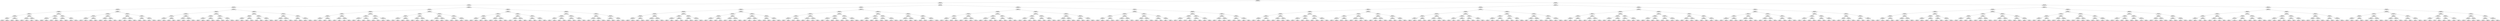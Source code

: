 ## [header material...]
## Command to get the layout: "dot -Teps thisfile > thisfile.eps"
graph "test"
{
node [shape="rectangle", fontsize=10, width=".2", height=".2", margin=0];
graph[fontsize=8];

n000 [label="clustersize = 14060
splitting feature:
((0.162,-0.305)-(0.238,0.916))"] ;
n000 -- n001 ;
n001 [label="clustersize = 9233
splitting feature:
((-0.237,0.664)-(0.162,-0.255))"] ;
n001 -- n002 ;
n002 [label="clustersize = 3341
splitting feature:
((-0.514,-0.437)-(-0.59,0.942))"] ;
n002 -- n003 ;
n003 [label="clustersize = 2135
splitting feature:
((-0.95,0.681)-(-0.544,-0.455))"] ;
n003 -- n004 ;
n004 [label="clustersize = 649
splitting feature:
((-0.963,-0.45)-(-0.447,0.803))"] ;
n004 -- n005 ;
n005 [label="clustersize = 352
splitting feature:
((-0.0421,-0.925)-(-0.975,0.941))"] ;
n005 -- n006 ;
n006 [label="clustersize = 141
splitting feature:
((0.189,0.582)-(-0.521,0.183))"] ;
n006 -- n007 ;
n007 [label="clustersize = 48
splitting feature:
((0.449,-0.545)-(-0.625,0.605))"] ;
n007 -- n008 ;
n008 [label="clustersize = 31
splitting feature:
((-0.26,0.28)-(0.241,0.874))"] ;
n008 -- n009 ;
n009 [label="clustersize = 26
pupil avg:
[ 0.24467417 -0.0591682 ]"] ;
n008 -- n010 ;
n010 [label="clustersize = 5
pupil avg:
[-0.06846872 -0.00545985]"] ;
n007 -- n011 ;
n011 [label="clustersize = 17
splitting feature:
((-0.972,-0.688)-(0.0442,0.0269))"] ;
n011 -- n012 ;
n012 [label="clustersize = 5
pupil avg:
[-0.21528106 -0.09233551]"] ;
n011 -- n013 ;
n013 [label="clustersize = 12
pupil avg:
[ 0.05850889 -0.03753903]"] ;
n006 -- n014 ;
n014 [label="clustersize = 93
splitting feature:
((-0.365,0.584)-(-0.595,0.404))"] ;
n014 -- n015 ;
n015 [label="clustersize = 84
splitting feature:
((-0.242,0.894)-(-0.599,0.239))"] ;
n015 -- n016 ;
n016 [label="clustersize = 51
pupil avg:
[ 0.08434798 -0.13010485]"] ;
n015 -- n017 ;
n017 [label="clustersize = 33
pupil avg:
[-0.10004611 -0.18147015]"] ;
n014 -- n018 ;
n018 [label="clustersize = 9
splitting feature:
((0.736,0.285)-(0.607,-0.0324))"] ;
n018 -- n019 ;
n019 [label="clustersize = 5
pupil avg:
[-0.17485305 -0.1807382 ]"] ;
n018 -- n020 ;
n020 [label="clustersize = 4
pupil avg:
[-0.37520034 -0.16842569]"] ;
n005 -- n021 ;
n021 [label="clustersize = 211
splitting feature:
((-0.964,0.554)-(-0.486,-0.255))"] ;
n021 -- n022 ;
n022 [label="clustersize = 164
splitting feature:
((0.147,-0.345)-(-0.489,0.607))"] ;
n022 -- n023 ;
n023 [label="clustersize = 130
splitting feature:
((0.67,-0.352)-(0.176,-0.885))"] ;
n023 -- n024 ;
n024 [label="clustersize = 55
pupil avg:
[ 0.47403051 -0.06595867]"] ;
n023 -- n025 ;
n025 [label="clustersize = 75
pupil avg:
[ 0.32043738 -0.08465198]"] ;
n022 -- n026 ;
n026 [label="clustersize = 34
splitting feature:
((0.988,0.613)-(0.618,0.0616))"] ;
n026 -- n027 ;
n027 [label="clustersize = 9
pupil avg:
[-0.03847217 -0.16736374]"] ;
n026 -- n028 ;
n028 [label="clustersize = 25
pupil avg:
[ 0.27588783 -0.18562143]"] ;
n021 -- n029 ;
n029 [label="clustersize = 47
splitting feature:
((-0.77,0.439)-(-0.469,0.871))"] ;
n029 -- n030 ;
n030 [label="clustersize = 29
splitting feature:
((0.899,-0.626)-(-0.638,-0.567))"] ;
n030 -- n031 ;
n031 [label="clustersize = 4
pupil avg:
[ 0.17953881 -0.12518127]"] ;
n030 -- n032 ;
n032 [label="clustersize = 25
pupil avg:
[-0.06655504 -0.20108075]"] ;
n029 -- n033 ;
n033 [label="clustersize = 18
splitting feature:
((0.224,-0.061)-(0.4,-0.17))"] ;
n033 -- n034 ;
n034 [label="clustersize = 14
pupil avg:
[ 0.29746845 -0.20526997]"] ;
n033 -- n035 ;
n035 [label="clustersize = 4
pupil avg:
[-0.09824137 -0.16799076]"] ;
n004 -- n036 ;
n036 [label="clustersize = 297
splitting feature:
((0.626,-0.0436)-(-0.421,-0.717))"] ;
n036 -- n037 ;
n037 [label="clustersize = 108
splitting feature:
((-0.935,0.702)-(0.0555,0.205))"] ;
n037 -- n038 ;
n038 [label="clustersize = 80
splitting feature:
((-0.00871,0.742)-(0.833,-0.643))"] ;
n038 -- n039 ;
n039 [label="clustersize = 66
splitting feature:
((-0.135,0.326)-(0.489,0.669))"] ;
n039 -- n040 ;
n040 [label="clustersize = 52
pupil avg:
[ 0.53371442 -0.07752846]"] ;
n039 -- n041 ;
n041 [label="clustersize = 14
pupil avg:
[ 0.67929024 -0.17251499]"] ;
n038 -- n042 ;
n042 [label="clustersize = 14
splitting feature:
((-0.157,0.851)-(0.187,0.0603))"] ;
n042 -- n043 ;
n043 [label="clustersize = 6
pupil avg:
[ 0.44601186 -0.08686623]"] ;
n042 -- n044 ;
n044 [label="clustersize = 8
pupil avg:
[ 0.45894298 -0.23574521]"] ;
n037 -- n045 ;
n045 [label="clustersize = 28
splitting feature:
((0.0226,0.684)-(-0.577,-0.285))"] ;
n045 -- n046 ;
n046 [label="clustersize = 20
splitting feature:
((-0.786,-0.239)-(0.668,0.734))"] ;
n046 -- n047 ;
n047 [label="clustersize = 15
pupil avg:
[ 0.45991832 -0.00899344]"] ;
n046 -- n048 ;
n048 [label="clustersize = 5
pupil avg:
[ 0.3469585   0.17886783]"] ;
n045 -- n049 ;
n049 [label="clustersize = 8
splitting feature:
((0.217,0.399)-(0.0977,-0.231))"] ;
n049 -- n050 ;
n050 [label="clustersize = 4
pupil avg:
[ 0.25978146 -0.02600309]"] ;
n049 -- n051 ;
n051 [label="clustersize = 4
pupil avg:
[ 0.3238961  -0.15207792]"] ;
n036 -- n052 ;
n052 [label="clustersize = 189
splitting feature:
((-0.33,-0.805)-(0.323,-0.012))"] ;
n052 -- n053 ;
n053 [label="clustersize = 113
splitting feature:
((0.82,0.56)-(0.443,-0.53))"] ;
n053 -- n054 ;
n054 [label="clustersize = 18
splitting feature:
((-0.421,-0.212)-(-0.42,0.252))"] ;
n054 -- n055 ;
n055 [label="clustersize = 7
pupil avg:
[-0.12434619 -0.28870759]"] ;
n054 -- n056 ;
n056 [label="clustersize = 11
pupil avg:
[ 0.22468687 -0.14041527]"] ;
n053 -- n057 ;
n057 [label="clustersize = 95
splitting feature:
((-0.0236,-0.894)-(-0.397,0.826))"] ;
n057 -- n058 ;
n058 [label="clustersize = 23
pupil avg:
[ 0.19483056 -0.13691089]"] ;
n057 -- n059 ;
n059 [label="clustersize = 72
pupil avg:
[ 0.39040285 -0.19210949]"] ;
n052 -- n060 ;
n060 [label="clustersize = 76
splitting feature:
((0.578,-0.166)-(-0.551,0.177))"] ;
n060 -- n061 ;
n061 [label="clustersize = 13
splitting feature:
((0.51,-0.198)-(0.68,0.441))"] ;
n061 -- n062 ;
n062 [label="clustersize = 8
pupil avg:
[ 0.47092076 -0.0835389 ]"] ;
n061 -- n063 ;
n063 [label="clustersize = 5
pupil avg:
[ 0.00467213  0.04749459]"] ;
n060 -- n064 ;
n064 [label="clustersize = 63
splitting feature:
((-0.145,0.0977)-(-0.107,0.55))"] ;
n064 -- n065 ;
n065 [label="clustersize = 10
pupil avg:
[ 0.33856771 -0.1883741 ]"] ;
n064 -- n066 ;
n066 [label="clustersize = 53
pupil avg:
[ 0.50251203 -0.14985197]"] ;
n003 -- n067 ;
n067 [label="clustersize = 1486
splitting feature:
((-0.0812,0.0201)-(-0.379,0.903))"] ;
n067 -- n068 ;
n068 [label="clustersize = 1126
splitting feature:
((-0.271,0.638)-(0.218,0.145))"] ;
n068 -- n069 ;
n069 [label="clustersize = 759
splitting feature:
((-0.0808,0.978)-(-0.299,-0.118))"] ;
n069 -- n070 ;
n070 [label="clustersize = 117
splitting feature:
((-0.217,-0.487)-(-0.258,0.535))"] ;
n070 -- n071 ;
n071 [label="clustersize = 22
splitting feature:
((-0.597,-0.814)-(0.564,-0.336))"] ;
n071 -- n072 ;
n072 [label="clustersize = 14
pupil avg:
[-0.09804548 -0.17380536]"] ;
n071 -- n073 ;
n073 [label="clustersize = 8
pupil avg:
[ 0.28917957 -0.02786808]"] ;
n070 -- n074 ;
n074 [label="clustersize = 95
splitting feature:
((0.76,0.309)-(0.981,0.483))"] ;
n074 -- n075 ;
n075 [label="clustersize = 76
pupil avg:
[ 0.33602474 -0.06654287]"] ;
n074 -- n076 ;
n076 [label="clustersize = 19
pupil avg:
[ 0.13613806 -0.1131379 ]"] ;
n069 -- n077 ;
n077 [label="clustersize = 642
splitting feature:
((-0.123,-0.00548)-(-0.0952,-0.762))"] ;
n077 -- n078 ;
n078 [label="clustersize = 511
splitting feature:
((-0.901,-0.779)-(-0.11,0.872))"] ;
n078 -- n079 ;
n079 [label="clustersize = 216
pupil avg:
[-0.1305853  -0.20852113]"] ;
n078 -- n080 ;
n080 [label="clustersize = 295
pupil avg:
[ 0.07185998 -0.15522257]"] ;
n077 -- n081 ;
n081 [label="clustersize = 131
splitting feature:
((-0.195,-0.852)-(0.00213,0.198))"] ;
n081 -- n082 ;
n082 [label="clustersize = 90
pupil avg:
[-0.25830033 -0.17665267]"] ;
n081 -- n083 ;
n083 [label="clustersize = 41
pupil avg:
[-0.06621168 -0.1192529 ]"] ;
n068 -- n084 ;
n084 [label="clustersize = 367
splitting feature:
((-0.991,-0.485)-(-0.119,0.869))"] ;
n084 -- n085 ;
n085 [label="clustersize = 86
splitting feature:
((-0.16,0.752)-(-0.909,-0.905))"] ;
n085 -- n086 ;
n086 [label="clustersize = 44
splitting feature:
((0.292,0.151)-(-0.564,-0.391))"] ;
n086 -- n087 ;
n087 [label="clustersize = 26
pupil avg:
[ 0.03185338  0.01951161]"] ;
n086 -- n088 ;
n088 [label="clustersize = 18
pupil avg:
[-0.03464966 -0.16613909]"] ;
n085 -- n089 ;
n089 [label="clustersize = 42
splitting feature:
((-0.134,-0.585)-(-0.54,-0.959))"] ;
n089 -- n090 ;
n090 [label="clustersize = 29
pupil avg:
[-0.38989394 -0.0570985 ]"] ;
n089 -- n091 ;
n091 [label="clustersize = 13
pupil avg:
[-0.07795946  0.00876461]"] ;
n084 -- n092 ;
n092 [label="clustersize = 281
splitting feature:
((-0.173,0.235)-(0.576,-0.274))"] ;
n092 -- n093 ;
n093 [label="clustersize = 257
splitting feature:
((0.942,0.0746)-(-0.0345,-0.35))"] ;
n093 -- n094 ;
n094 [label="clustersize = 24
pupil avg:
[-0.03082521 -0.06895989]"] ;
n093 -- n095 ;
n095 [label="clustersize = 233
pupil avg:
[ 0.11048814  0.0459604 ]"] ;
n092 -- n096 ;
n096 [label="clustersize = 24
splitting feature:
((0.21,-0.84)-(-0.0472,0.431))"] ;
n096 -- n097 ;
n097 [label="clustersize = 11
pupil avg:
[-0.269635    0.14186591]"] ;
n096 -- n098 ;
n098 [label="clustersize = 13
pupil avg:
[ 0.08407464  0.13960981]"] ;
n067 -- n099 ;
n099 [label="clustersize = 360
splitting feature:
((-0.409,0.648)-(-0.415,-0.63))"] ;
n099 -- n100 ;
n100 [label="clustersize = 226
splitting feature:
((0.0203,0.93)-(-0.99,0.336))"] ;
n100 -- n101 ;
n101 [label="clustersize = 109
splitting feature:
((0.2,0.969)-(0.876,-0.804))"] ;
n101 -- n102 ;
n102 [label="clustersize = 69
splitting feature:
((0.476,0.852)-(-0.54,0.974))"] ;
n102 -- n103 ;
n103 [label="clustersize = 28
pupil avg:
[ 0.35837825  0.14786234]"] ;
n102 -- n104 ;
n104 [label="clustersize = 41
pupil avg:
[ 0.34774632 -0.09773484]"] ;
n101 -- n105 ;
n105 [label="clustersize = 40
splitting feature:
((-0.835,0.271)-(0.265,0.198))"] ;
n105 -- n106 ;
n106 [label="clustersize = 10
pupil avg:
[ 0.27492446 -0.1562435 ]"] ;
n105 -- n107 ;
n107 [label="clustersize = 30
pupil avg:
[ 0.59471841 -0.22670094]"] ;
n100 -- n108 ;
n108 [label="clustersize = 117
splitting feature:
((-0.598,-0.39)-(-0.496,0.945))"] ;
n108 -- n109 ;
n109 [label="clustersize = 77
splitting feature:
((-0.64,-0.362)-(-0.756,-0.811))"] ;
n109 -- n110 ;
n110 [label="clustersize = 60
pupil avg:
[ 0.27383019 -0.2262335 ]"] ;
n109 -- n111 ;
n111 [label="clustersize = 17
pupil avg:
[ 0.03245568 -0.22111644]"] ;
n108 -- n112 ;
n112 [label="clustersize = 40
splitting feature:
((0.976,0.458)-(0.577,0.216))"] ;
n112 -- n113 ;
n113 [label="clustersize = 10
pupil avg:
[ 0.28204065 -0.24800966]"] ;
n112 -- n114 ;
n114 [label="clustersize = 30
pupil avg:
[ 0.48281966 -0.18598825]"] ;
n099 -- n115 ;
n115 [label="clustersize = 134
splitting feature:
((0.59,-0.77)-(-0.979,-0.892))"] ;
n115 -- n116 ;
n116 [label="clustersize = 52
splitting feature:
((0.801,-0.22)-(-0.967,-0.923))"] ;
n116 -- n117 ;
n117 [label="clustersize = 38
splitting feature:
((-0.154,0.928)-(0.3,0.0534))"] ;
n117 -- n118 ;
n118 [label="clustersize = 30
pupil avg:
[ 0.34310992 -0.1115187 ]"] ;
n117 -- n119 ;
n119 [label="clustersize = 8
pupil avg:
[-0.09361629  0.0312397 ]"] ;
n116 -- n120 ;
n120 [label="clustersize = 14
splitting feature:
((-0.0346,-0.514)-(-0.281,0.938))"] ;
n120 -- n121 ;
n121 [label="clustersize = 7
pupil avg:
[-0.37654718 -0.09439097]"] ;
n120 -- n122 ;
n122 [label="clustersize = 7
pupil avg:
[ 0.17616687  0.02305949]"] ;
n115 -- n123 ;
n123 [label="clustersize = 82
splitting feature:
((-0.11,0.967)-(0.53,-0.0276))"] ;
n123 -- n124 ;
n124 [label="clustersize = 45
splitting feature:
((-0.8,0.295)-(0.748,0.748))"] ;
n124 -- n125 ;
n125 [label="clustersize = 35
pupil avg:
[-0.06817227 -0.23475163]"] ;
n124 -- n126 ;
n126 [label="clustersize = 10
pupil avg:
[ 0.39362346  0.03354865]"] ;
n123 -- n127 ;
n127 [label="clustersize = 37
splitting feature:
((-0.0943,-0.342)-(-0.745,0.0729))"] ;
n127 -- n128 ;
n128 [label="clustersize = 29
pupil avg:
[-0.38408223 -0.1978999 ]"] ;
n127 -- n129 ;
n129 [label="clustersize = 8
pupil avg:
[-0.09228488 -0.26195482]"] ;
n002 -- n130 ;
n130 [label="clustersize = 1206
splitting feature:
((-0.461,0.899)-(-0.092,-0.0496))"] ;
n130 -- n131 ;
n131 [label="clustersize = 411
splitting feature:
((0.0848,0.119)-(-0.384,0.807))"] ;
n131 -- n132 ;
n132 [label="clustersize = 101
splitting feature:
((0.423,0.662)-(-0.898,-0.139))"] ;
n132 -- n133 ;
n133 [label="clustersize = 36
splitting feature:
((0.57,-0.278)-(0.67,-0.147))"] ;
n133 -- n134 ;
n134 [label="clustersize = 20
splitting feature:
((0.616,-0.356)-(0.654,-0.316))"] ;
n134 -- n135 ;
n135 [label="clustersize = 9
splitting feature:
((-0.208,0.15)-(0.0732,0.655))"] ;
n135 -- n136 ;
n136 [label="clustersize = 5
pupil avg:
[ 0.45571206 -0.08012995]"] ;
n135 -- n137 ;
n137 [label="clustersize = 4
pupil avg:
[ 0.6264157   0.10922351]"] ;
n134 -- n138 ;
n138 [label="clustersize = 11
splitting feature:
((0.307,0.884)-(0.369,-0.0963))"] ;
n138 -- n139 ;
n139 [label="clustersize = 5
pupil avg:
[ 0.75642964  0.12885216]"] ;
n138 -- n140 ;
n140 [label="clustersize = 6
pupil avg:
[ 0.55016851  0.20114112]"] ;
n133 -- n141 ;
n141 [label="clustersize = 16
splitting feature:
((-0.16,-0.315)-(-0.493,0.987))"] ;
n141 -- n142 ;
n142 [label="clustersize = 8
splitting feature:
((0.341,-0.999)-(-0.399,-0.341))"] ;
n142 -- n143 ;
n143 [label="clustersize = 4
pupil avg:
[ 0.10838018  0.14350972]"] ;
n142 -- n144 ;
n144 [label="clustersize = 4
pupil avg:
[ 0.06014535 -0.14191116]"] ;
n141 -- n145 ;
n145 [label="clustersize = 8
splitting feature:
((-0.584,0.481)-(0.538,0.235))"] ;
n145 -- n146 ;
n146 [label="clustersize = 4
pupil avg:
[ 0.57237126  0.04142426]"] ;
n145 -- n147 ;
n147 [label="clustersize = 4
pupil avg:
[ 0.3826458  0.2215505]"] ;
n132 -- n148 ;
n148 [label="clustersize = 65
splitting feature:
((-0.526,0.678)-(0.267,0.0572))"] ;
n148 -- n149 ;
n149 [label="clustersize = 47
splitting feature:
((-0.183,0.0587)-(-0.523,-0.0245))"] ;
n149 -- n150 ;
n150 [label="clustersize = 31
splitting feature:
((-0.0648,-0.307)-(-0.287,-0.756))"] ;
n150 -- n151 ;
n151 [label="clustersize = 24
pupil avg:
[ 0.32275652 -0.04398821]"] ;
n150 -- n152 ;
n152 [label="clustersize = 7
pupil avg:
[ 0.12965228 -0.11185334]"] ;
n149 -- n153 ;
n153 [label="clustersize = 16
splitting feature:
((-0.971,0.271)-(-0.924,0.0329))"] ;
n153 -- n154 ;
n154 [label="clustersize = 11
pupil avg:
[ 0.41290808 -0.3025563 ]"] ;
n153 -- n155 ;
n155 [label="clustersize = 5
pupil avg:
[ 0.67405787 -0.21453634]"] ;
n148 -- n156 ;
n156 [label="clustersize = 18
splitting feature:
((-0.661,-0.697)-(-0.736,-0.76))"] ;
n156 -- n157 ;
n157 [label="clustersize = 8
splitting feature:
((-0.22,-0.244)-(-0.00658,-0.389))"] ;
n157 -- n158 ;
n158 [label="clustersize = 4
pupil avg:
[ 0.20343681 -0.06836659]"] ;
n157 -- n159 ;
n159 [label="clustersize = 4
pupil avg:
[ 0.37997752 -0.14128758]"] ;
n156 -- n160 ;
n160 [label="clustersize = 10
splitting feature:
((0.0563,-0.0456)-(-0.133,0.0304))"] ;
n160 -- n161 ;
n161 [label="clustersize = 5
pupil avg:
[-0.48159044 -0.10286313]"] ;
n160 -- n162 ;
n162 [label="clustersize = 5
pupil avg:
[ 0.09647698 -0.02800563]"] ;
n131 -- n163 ;
n163 [label="clustersize = 310
splitting feature:
((0.101,0.601)-(-0.405,-0.196))"] ;
n163 -- n164 ;
n164 [label="clustersize = 107
splitting feature:
((-0.502,0.28)-(0.32,0.827))"] ;
n164 -- n165 ;
n165 [label="clustersize = 82
splitting feature:
((-0.723,-0.551)-(-0.477,0.98))"] ;
n165 -- n166 ;
n166 [label="clustersize = 13
splitting feature:
((-0.0153,0.591)-(-0.426,0.891))"] ;
n166 -- n167 ;
n167 [label="clustersize = 8
pupil avg:
[ 0.44147723 -0.06440434]"] ;
n166 -- n168 ;
n168 [label="clustersize = 5
pupil avg:
[ 0.33002928 -0.29249312]"] ;
n165 -- n169 ;
n169 [label="clustersize = 69
splitting feature:
((0.405,0.983)-(-0.952,-0.0918))"] ;
n169 -- n170 ;
n170 [label="clustersize = 18
pupil avg:
[ 0.54688093 -0.00222803]"] ;
n169 -- n171 ;
n171 [label="clustersize = 51
pupil avg:
[ 0.5979467  -0.16673512]"] ;
n164 -- n172 ;
n172 [label="clustersize = 25
splitting feature:
((-0.137,-0.965)-(-0.91,-0.472))"] ;
n172 -- n173 ;
n173 [label="clustersize = 13
splitting feature:
((-0.597,-0.638)-(0.591,0.844))"] ;
n173 -- n174 ;
n174 [label="clustersize = 4
pupil avg:
[ 0.72696759 -0.01134259]"] ;
n173 -- n175 ;
n175 [label="clustersize = 9
pupil avg:
[ 0.5595976   0.17890729]"] ;
n172 -- n176 ;
n176 [label="clustersize = 12
splitting feature:
((-0.47,0.95)-(-0.238,-0.697))"] ;
n176 -- n177 ;
n177 [label="clustersize = 8
pupil avg:
[ 0.44742392  0.02732434]"] ;
n176 -- n178 ;
n178 [label="clustersize = 4
pupil avg:
[ 0.14621587 -0.04223747]"] ;
n163 -- n179 ;
n179 [label="clustersize = 203
splitting feature:
((-0.301,-0.311)-(-0.961,0.0861))"] ;
n179 -- n180 ;
n180 [label="clustersize = 129
splitting feature:
((-0.826,0.943)-(0.93,-0.467))"] ;
n180 -- n181 ;
n181 [label="clustersize = 105
splitting feature:
((0.223,-0.318)-(-0.454,0.378))"] ;
n181 -- n182 ;
n182 [label="clustersize = 7
pupil avg:
[-0.28993643 -0.13119894]"] ;
n181 -- n183 ;
n183 [label="clustersize = 98
pupil avg:
[ 0.44399138 -0.22508445]"] ;
n180 -- n184 ;
n184 [label="clustersize = 24
splitting feature:
((0.67,-0.698)-(-0.0697,-0.438))"] ;
n184 -- n185 ;
n185 [label="clustersize = 6
pupil avg:
[ 0.82685382 -0.25059244]"] ;
n184 -- n186 ;
n186 [label="clustersize = 18
pupil avg:
[ 0.55207047 -0.23238642]"] ;
n179 -- n187 ;
n187 [label="clustersize = 74
splitting feature:
((-0.0105,0.126)-(-0.968,0.381))"] ;
n187 -- n188 ;
n188 [label="clustersize = 15
splitting feature:
((-0.511,0.747)-(0.0971,0.249))"] ;
n188 -- n189 ;
n189 [label="clustersize = 9
pupil avg:
[ 0.53038723 -0.22434821]"] ;
n188 -- n190 ;
n190 [label="clustersize = 6
pupil avg:
[ 0.28656787 -0.11053249]"] ;
n187 -- n191 ;
n191 [label="clustersize = 59
splitting feature:
((-0.503,-0.962)-(-0.252,0.358))"] ;
n191 -- n192 ;
n192 [label="clustersize = 20
pupil avg:
[ 0.69769015 -0.32847028]"] ;
n191 -- n193 ;
n193 [label="clustersize = 39
pupil avg:
[ 0.5630217  -0.24540049]"] ;
n130 -- n194 ;
n194 [label="clustersize = 795
splitting feature:
((-0.751,0.863)-(-0.785,0.427))"] ;
n194 -- n195 ;
n195 [label="clustersize = 269
splitting feature:
((-0.261,0.749)-(-0.924,-0.0674))"] ;
n195 -- n196 ;
n196 [label="clustersize = 197
splitting feature:
((0.827,-0.234)-(-0.787,-0.667))"] ;
n196 -- n197 ;
n197 [label="clustersize = 80
splitting feature:
((0.478,-0.386)-(0.805,0.0721))"] ;
n197 -- n198 ;
n198 [label="clustersize = 47
splitting feature:
((0.489,0.43)-(-0.906,-0.334))"] ;
n198 -- n199 ;
n199 [label="clustersize = 37
pupil avg:
[ 0.48979289  0.10851497]"] ;
n198 -- n200 ;
n200 [label="clustersize = 10
pupil avg:
[ 0.38444093 -0.07899436]"] ;
n197 -- n201 ;
n201 [label="clustersize = 33
splitting feature:
((-0.278,0.369)-(0.378,0.627))"] ;
n201 -- n202 ;
n202 [label="clustersize = 25
pupil avg:
[ 0.17633252  0.11767135]"] ;
n201 -- n203 ;
n203 [label="clustersize = 8
pupil avg:
[ 0.51065601  0.15039344]"] ;
n196 -- n204 ;
n204 [label="clustersize = 117
splitting feature:
((0.0666,0.67)-(0.174,-0.197))"] ;
n204 -- n205 ;
n205 [label="clustersize = 88
splitting feature:
((0.462,-0.582)-(-0.04,0.257))"] ;
n205 -- n206 ;
n206 [label="clustersize = 22
pupil avg:
[ 0.55631198 -0.16419929]"] ;
n205 -- n207 ;
n207 [label="clustersize = 66
pupil avg:
[ 0.39272317 -0.09565001]"] ;
n204 -- n208 ;
n208 [label="clustersize = 29
splitting feature:
((-0.639,0.0507)-(0.0515,-0.967))"] ;
n208 -- n209 ;
n209 [label="clustersize = 11
pupil avg:
[ 0.34180104 -0.26912183]"] ;
n208 -- n210 ;
n210 [label="clustersize = 18
pupil avg:
[ 0.12697604 -0.13431332]"] ;
n195 -- n211 ;
n211 [label="clustersize = 72
splitting feature:
((-0.209,-0.365)-(-0.95,0.0779))"] ;
n211 -- n212 ;
n212 [label="clustersize = 17
splitting feature:
((-0.679,0.0164)-(0.111,0.843))"] ;
n212 -- n213 ;
n213 [label="clustersize = 8
splitting feature:
((0.482,-0.489)-(0.43,0.998))"] ;
n213 -- n214 ;
n214 [label="clustersize = 4
pupil avg:
[-0.39674777 -0.12417947]"] ;
n213 -- n215 ;
n215 [label="clustersize = 4
pupil avg:
[ 0.11234898 -0.18679441]"] ;
n212 -- n216 ;
n216 [label="clustersize = 9
splitting feature:
((-0.478,0.532)-(-0.204,0.853))"] ;
n216 -- n217 ;
n217 [label="clustersize = 4
pupil avg:
[ 0.07019369 -0.18722074]"] ;
n216 -- n218 ;
n218 [label="clustersize = 5
pupil avg:
[ 0.16998988 -0.02915703]"] ;
n211 -- n219 ;
n219 [label="clustersize = 55
splitting feature:
((-0.144,0.671)-(-0.184,0.279))"] ;
n219 -- n220 ;
n220 [label="clustersize = 12
splitting feature:
((0.971,0.619)-(0.866,-0.0804))"] ;
n220 -- n221 ;
n221 [label="clustersize = 5
pupil avg:
[ 0.27160208 -0.07072039]"] ;
n220 -- n222 ;
n222 [label="clustersize = 7
pupil avg:
[ 0.54894088  0.02181295]"] ;
n219 -- n223 ;
n223 [label="clustersize = 43
splitting feature:
((-0.139,0.979)-(-0.579,0.403))"] ;
n223 -- n224 ;
n224 [label="clustersize = 34
pupil avg:
[ 0.17311813 -0.07211551]"] ;
n223 -- n225 ;
n225 [label="clustersize = 9
pupil avg:
[ 0.36025553 -0.27379555]"] ;
n194 -- n226 ;
n226 [label="clustersize = 526
splitting feature:
((0.988,0.169)-(0.379,0.969))"] ;
n226 -- n227 ;
n227 [label="clustersize = 149
splitting feature:
((0.781,0.677)-(-0.731,-0.587))"] ;
n227 -- n228 ;
n228 [label="clustersize = 35
splitting feature:
((0.674,-0.353)-(-0.00368,-0.859))"] ;
n228 -- n229 ;
n229 [label="clustersize = 17
splitting feature:
((-0.6,-0.381)-(0.781,0.842))"] ;
n229 -- n230 ;
n230 [label="clustersize = 11
pupil avg:
[ 0.45153704  0.00434704]"] ;
n229 -- n231 ;
n231 [label="clustersize = 6
pupil avg:
[ 0.52297348  0.21964353]"] ;
n228 -- n232 ;
n232 [label="clustersize = 18
splitting feature:
((-0.731,0.462)-(-0.114,0.904))"] ;
n232 -- n233 ;
n233 [label="clustersize = 10
pupil avg:
[ 0.12983516 -0.12321114]"] ;
n232 -- n234 ;
n234 [label="clustersize = 8
pupil avg:
[ 0.38131684  0.05011698]"] ;
n227 -- n235 ;
n235 [label="clustersize = 114
splitting feature:
((-0.404,0.0601)-(-0.0469,0.357))"] ;
n235 -- n236 ;
n236 [label="clustersize = 48
splitting feature:
((-0.015,-0.0571)-(-0.303,0.309))"] ;
n236 -- n237 ;
n237 [label="clustersize = 26
pupil avg:
[-0.04675762 -0.14035994]"] ;
n236 -- n238 ;
n238 [label="clustersize = 22
pupil avg:
[ 0.11426422 -0.17815504]"] ;
n235 -- n239 ;
n239 [label="clustersize = 66
splitting feature:
((0.642,-0.0451)-(-0.412,0.975))"] ;
n239 -- n240 ;
n240 [label="clustersize = 40
pupil avg:
[-0.01649781 -0.05086233]"] ;
n239 -- n241 ;
n241 [label="clustersize = 26
pupil avg:
[ 0.21457523 -0.0244973 ]"] ;
n226 -- n242 ;
n242 [label="clustersize = 377
splitting feature:
((0.787,0.425)-(-0.185,-0.806))"] ;
n242 -- n243 ;
n243 [label="clustersize = 78
splitting feature:
((-0.951,-0.343)-(-0.7,0.863))"] ;
n243 -- n244 ;
n244 [label="clustersize = 13
splitting feature:
((-0.59,-0.711)-(-0.595,-0.544))"] ;
n244 -- n245 ;
n245 [label="clustersize = 4
pupil avg:
[-0.0478355  -0.10308442]"] ;
n244 -- n246 ;
n246 [label="clustersize = 9
pupil avg:
[ 0.36799503 -0.16211062]"] ;
n243 -- n247 ;
n247 [label="clustersize = 65
splitting feature:
((0.963,0.606)-(0.496,-0.216))"] ;
n247 -- n248 ;
n248 [label="clustersize = 17
pupil avg:
[ 0.33373105 -0.01798197]"] ;
n247 -- n249 ;
n249 [label="clustersize = 48
pupil avg:
[ 0.54047654  0.01380636]"] ;
n242 -- n250 ;
n250 [label="clustersize = 299
splitting feature:
((0.0466,0.185)-(0.752,-0.00737))"] ;
n250 -- n251 ;
n251 [label="clustersize = 281
splitting feature:
((-0.00456,-0.0705)-(-0.148,0.841))"] ;
n251 -- n252 ;
n252 [label="clustersize = 222
pupil avg:
[ 0.14261963 -0.04345865]"] ;
n251 -- n253 ;
n253 [label="clustersize = 59
pupil avg:
[ 0.30992556 -0.02754213]"] ;
n250 -- n254 ;
n254 [label="clustersize = 18
splitting feature:
((0.22,0.229)-(0.29,0.996))"] ;
n254 -- n255 ;
n255 [label="clustersize = 9
pupil avg:
[ 0.50804915 -0.08405961]"] ;
n254 -- n256 ;
n256 [label="clustersize = 9
pupil avg:
[ 0.5515821   0.04527818]"] ;
n001 -- n257 ;
n257 [label="clustersize = 5892
splitting feature:
((0.239,-0.9)-(0.26,0.836))"] ;
n257 -- n258 ;
n258 [label="clustersize = 3971
splitting feature:
((0.367,-0.367)-(-0.341,-0.2))"] ;
n258 -- n259 ;
n259 [label="clustersize = 1762
splitting feature:
((0.157,-0.436)-(-0.0882,0.278))"] ;
n259 -- n260 ;
n260 [label="clustersize = 1251
splitting feature:
((-0.69,0.319)-(-0.346,0.0872))"] ;
n260 -- n261 ;
n261 [label="clustersize = 597
splitting feature:
((-0.0134,-0.64)-(0.461,0.192))"] ;
n261 -- n262 ;
n262 [label="clustersize = 409
splitting feature:
((-0.0237,-0.688)-(0.352,0.488))"] ;
n262 -- n263 ;
n263 [label="clustersize = 299
splitting feature:
((-0.952,0.982)-(-0.242,0.602))"] ;
n263 -- n264 ;
n264 [label="clustersize = 93
pupil avg:
[-0.38089585  0.13393618]"] ;
n263 -- n265 ;
n265 [label="clustersize = 206
pupil avg:
[-0.21284307  0.13298259]"] ;
n262 -- n266 ;
n266 [label="clustersize = 110
splitting feature:
((0.481,0.599)-(-0.0742,0.711))"] ;
n266 -- n267 ;
n267 [label="clustersize = 74
pupil avg:
[-0.15033098  0.23973279]"] ;
n266 -- n268 ;
n268 [label="clustersize = 36
pupil avg:
[ 0.14619156  0.13562029]"] ;
n261 -- n269 ;
n269 [label="clustersize = 188
splitting feature:
((-0.796,-0.754)-(0.524,0.975))"] ;
n269 -- n270 ;
n270 [label="clustersize = 115
splitting feature:
((0.0956,-0.515)-(-0.786,0.381))"] ;
n270 -- n271 ;
n271 [label="clustersize = 86
pupil avg:
[-0.24424901  0.1988608 ]"] ;
n270 -- n272 ;
n272 [label="clustersize = 29
pupil avg:
[ 0.10808377  0.17469369]"] ;
n269 -- n273 ;
n273 [label="clustersize = 73
splitting feature:
((-0.995,-0.887)-(-0.466,-0.927))"] ;
n273 -- n274 ;
n274 [label="clustersize = 29
pupil avg:
[ 0.25398229  0.25118225]"] ;
n273 -- n275 ;
n275 [label="clustersize = 44
pupil avg:
[ 0.00115403  0.22902544]"] ;
n260 -- n276 ;
n276 [label="clustersize = 654
splitting feature:
((-0.0539,0.694)-(0.327,-0.485))"] ;
n276 -- n277 ;
n277 [label="clustersize = 84
splitting feature:
((-0.0451,0.915)-(0.421,-0.159))"] ;
n277 -- n278 ;
n278 [label="clustersize = 15
splitting feature:
((0.572,0.534)-(0.867,0.000379))"] ;
n278 -- n279 ;
n279 [label="clustersize = 8
pupil avg:
[ 0.10378458  0.12392582]"] ;
n278 -- n280 ;
n280 [label="clustersize = 7
pupil avg:
[ 0.47413849 -0.05891318]"] ;
n277 -- n281 ;
n281 [label="clustersize = 69
splitting feature:
((0.299,-0.0469)-(-0.266,0.338))"] ;
n281 -- n282 ;
n282 [label="clustersize = 47
pupil avg:
[-0.15666096  0.22604403]"] ;
n281 -- n283 ;
n283 [label="clustersize = 22
pupil avg:
[-0.21270786  0.09751374]"] ;
n276 -- n284 ;
n284 [label="clustersize = 570
splitting feature:
((0.499,0.329)-(-0.96,0.0448))"] ;
n284 -- n285 ;
n285 [label="clustersize = 409
splitting feature:
((-0.762,-0.685)-(0.537,-0.485))"] ;
n285 -- n286 ;
n286 [label="clustersize = 95
pupil avg:
[-0.3785693   0.20429338]"] ;
n285 -- n287 ;
n287 [label="clustersize = 314
pupil avg:
[-0.33898213  0.27625001]"] ;
n284 -- n288 ;
n288 [label="clustersize = 161
splitting feature:
((0.785,-0.414)-(-0.709,0.333))"] ;
n288 -- n289 ;
n289 [label="clustersize = 105
pupil avg:
[-0.39189261  0.14401278]"] ;
n288 -- n290 ;
n290 [label="clustersize = 56
pupil avg:
[-0.3066693   0.04061788]"] ;
n259 -- n291 ;
n291 [label="clustersize = 511
splitting feature:
((-0.719,0.76)-(0.918,0.602))"] ;
n291 -- n292 ;
n292 [label="clustersize = 312
splitting feature:
((-0.0595,0.906)-(-0.569,-0.713))"] ;
n292 -- n293 ;
n293 [label="clustersize = 139
splitting feature:
((0.68,0.351)-(0.564,-0.0488))"] ;
n293 -- n294 ;
n294 [label="clustersize = 20
splitting feature:
((-0.738,0.544)-(-0.0282,-0.129))"] ;
n294 -- n295 ;
n295 [label="clustersize = 6
pupil avg:
[ 0.28161853 -0.10153472]"] ;
n294 -- n296 ;
n296 [label="clustersize = 14
pupil avg:
[-0.02579628 -0.00258301]"] ;
n293 -- n297 ;
n297 [label="clustersize = 119
splitting feature:
((-0.0681,-0.382)-(-0.0416,0.818))"] ;
n297 -- n298 ;
n298 [label="clustersize = 52
pupil avg:
[ 0.11983564  0.05444917]"] ;
n297 -- n299 ;
n299 [label="clustersize = 67
pupil avg:
[ 0.389042    0.15201457]"] ;
n292 -- n300 ;
n300 [label="clustersize = 173
splitting feature:
((-0.391,0.349)-(0.36,-0.108))"] ;
n300 -- n301 ;
n301 [label="clustersize = 44
splitting feature:
((-0.313,0.275)-(0.375,0.389))"] ;
n301 -- n302 ;
n302 [label="clustersize = 32
pupil avg:
[ 0.06376022 -0.21118182]"] ;
n301 -- n303 ;
n303 [label="clustersize = 12
pupil avg:
[-0.0123286   0.08443355]"] ;
n300 -- n304 ;
n304 [label="clustersize = 129
splitting feature:
((0.398,-0.213)-(-0.743,0.548))"] ;
n304 -- n305 ;
n305 [label="clustersize = 62
pupil avg:
[-0.08329055  0.09622153]"] ;
n304 -- n306 ;
n306 [label="clustersize = 67
pupil avg:
[ 0.13890023  0.06047228]"] ;
n291 -- n307 ;
n307 [label="clustersize = 199
splitting feature:
((-0.939,0.782)-(-0.849,-0.439))"] ;
n307 -- n308 ;
n308 [label="clustersize = 26
splitting feature:
((-0.0192,0.878)-(-0.0869,-0.788))"] ;
n308 -- n309 ;
n309 [label="clustersize = 15
splitting feature:
((-0.904,0.849)-(-0.133,-0.557))"] ;
n309 -- n310 ;
n310 [label="clustersize = 8
pupil avg:
[ 0.46318564 -0.1096411 ]"] ;
n309 -- n311 ;
n311 [label="clustersize = 7
pupil avg:
[ 0.25352289  0.17275251]"] ;
n308 -- n312 ;
n312 [label="clustersize = 11
splitting feature:
((-0.983,-0.876)-(0.499,-0.112))"] ;
n312 -- n313 ;
n313 [label="clustersize = 4
pupil avg:
[ 0.14094517 -0.05555556]"] ;
n312 -- n314 ;
n314 [label="clustersize = 7
pupil avg:
[-0.16163751  0.10899055]"] ;
n307 -- n315 ;
n315 [label="clustersize = 173
splitting feature:
((0.793,0.46)-(-0.298,0.954))"] ;
n315 -- n316 ;
n316 [label="clustersize = 108
splitting feature:
((0.124,-0.36)-(-0.528,0.739))"] ;
n316 -- n317 ;
n317 [label="clustersize = 93
pupil avg:
[-0.207883    0.10365614]"] ;
n316 -- n318 ;
n318 [label="clustersize = 15
pupil avg:
[ 0.06917669  0.11347188]"] ;
n315 -- n319 ;
n319 [label="clustersize = 65
splitting feature:
((-0.976,0.544)-(0.157,0.844))"] ;
n319 -- n320 ;
n320 [label="clustersize = 27
pupil avg:
[ 0.08620208  0.00073001]"] ;
n319 -- n321 ;
n321 [label="clustersize = 38
pupil avg:
[-0.05330806  0.11920528]"] ;
n258 -- n322 ;
n322 [label="clustersize = 2209
splitting feature:
((0.0579,0.524)-(-0.0174,-0.305))"] ;
n322 -- n323 ;
n323 [label="clustersize = 468
splitting feature:
((-0.579,0.709)-(-0.344,-0.235))"] ;
n323 -- n324 ;
n324 [label="clustersize = 80
splitting feature:
((-0.0728,0.911)-(-0.725,-0.436))"] ;
n324 -- n325 ;
n325 [label="clustersize = 50
splitting feature:
((0.307,0.729)-(-0.706,-0.243))"] ;
n325 -- n326 ;
n326 [label="clustersize = 29
splitting feature:
((-0.0526,0.472)-(0.627,-0.795))"] ;
n326 -- n327 ;
n327 [label="clustersize = 25
pupil avg:
[ 0.47799615  0.169738  ]"] ;
n326 -- n328 ;
n328 [label="clustersize = 4
pupil avg:
[ 0.17182556  0.0760929 ]"] ;
n325 -- n329 ;
n329 [label="clustersize = 21
splitting feature:
((-0.0758,0.717)-(-0.333,0.796))"] ;
n329 -- n330 ;
n330 [label="clustersize = 15
pupil avg:
[ 0.37173921  0.06370418]"] ;
n329 -- n331 ;
n331 [label="clustersize = 6
pupil avg:
[ 0.63692533 -0.19255928]"] ;
n324 -- n332 ;
n332 [label="clustersize = 30
splitting feature:
((-0.432,-0.192)-(0.321,-0.0683))"] ;
n332 -- n333 ;
n333 [label="clustersize = 15
splitting feature:
((0.00883,-0.444)-(-0.894,-0.105))"] ;
n333 -- n334 ;
n334 [label="clustersize = 8
pupil avg:
[ 0.08832552 -0.06226109]"] ;
n333 -- n335 ;
n335 [label="clustersize = 7
pupil avg:
[ 0.43623184 -0.27739002]"] ;
n332 -- n336 ;
n336 [label="clustersize = 15
splitting feature:
((0.399,0.719)-(0.497,-0.359))"] ;
n336 -- n337 ;
n337 [label="clustersize = 8
pupil avg:
[ 0.19520722  0.24406405]"] ;
n336 -- n338 ;
n338 [label="clustersize = 7
pupil avg:
[-0.07497502  0.06871587]"] ;
n323 -- n339 ;
n339 [label="clustersize = 388
splitting feature:
((0.151,-0.369)-(-0.98,-0.917))"] ;
n339 -- n340 ;
n340 [label="clustersize = 316
splitting feature:
((0.808,0.298)-(-0.857,0.291))"] ;
n340 -- n341 ;
n341 [label="clustersize = 110
splitting feature:
((0.661,-0.308)-(-0.785,-0.234))"] ;
n341 -- n342 ;
n342 [label="clustersize = 77
pupil avg:
[ 0.02565439  0.17287171]"] ;
n341 -- n343 ;
n343 [label="clustersize = 33
pupil avg:
[-0.21768107 -0.0418953 ]"] ;
n340 -- n344 ;
n344 [label="clustersize = 206
splitting feature:
((-0.201,0.968)-(-0.329,-0.723))"] ;
n344 -- n345 ;
n345 [label="clustersize = 55
pupil avg:
[ 0.18329662 -0.06282201]"] ;
n344 -- n346 ;
n346 [label="clustersize = 151
pupil avg:
[ 0.00505774 -0.00736807]"] ;
n339 -- n347 ;
n347 [label="clustersize = 72
splitting feature:
((0.987,0.174)-(0.154,0.846))"] ;
n347 -- n348 ;
n348 [label="clustersize = 28
splitting feature:
((-0.0997,0.748)-(-0.5,-0.562))"] ;
n348 -- n349 ;
n349 [label="clustersize = 4
pupil avg:
[-0.05413823  0.00098878]"] ;
n348 -- n350 ;
n350 [label="clustersize = 24
pupil avg:
[-0.47947712 -0.17549057]"] ;
n347 -- n351 ;
n351 [label="clustersize = 44
splitting feature:
((-0.872,0.597)-(0.973,0.886))"] ;
n351 -- n352 ;
n352 [label="clustersize = 29
pupil avg:
[-0.12852957 -0.06082545]"] ;
n351 -- n353 ;
n353 [label="clustersize = 15
pupil avg:
[ 0.05885628  0.09935709]"] ;
n322 -- n354 ;
n354 [label="clustersize = 1741
splitting feature:
((0.0935,-0.501)-(-0.267,0.0889))"] ;
n354 -- n355 ;
n355 [label="clustersize = 710
splitting feature:
((0.26,0.852)-(-0.669,-0.864))"] ;
n355 -- n356 ;
n356 [label="clustersize = 170
splitting feature:
((-0.869,-0.347)-(0.701,-0.887))"] ;
n356 -- n357 ;
n357 [label="clustersize = 58
splitting feature:
((-0.96,-0.572)-(0.222,0.338))"] ;
n357 -- n358 ;
n358 [label="clustersize = 32
pupil avg:
[-0.32744694 -0.03002412]"] ;
n357 -- n359 ;
n359 [label="clustersize = 26
pupil avg:
[-0.12200234  0.08861149]"] ;
n356 -- n360 ;
n360 [label="clustersize = 112
splitting feature:
((-0.348,-0.225)-(0.221,-0.107))"] ;
n360 -- n361 ;
n361 [label="clustersize = 40
pupil avg:
[-0.16883089  0.08539054]"] ;
n360 -- n362 ;
n362 [label="clustersize = 72
pupil avg:
[-0.05109964  0.23898769]"] ;
n355 -- n363 ;
n363 [label="clustersize = 540
splitting feature:
((-0.813,-0.57)-(0.0426,0.94))"] ;
n363 -- n364 ;
n364 [label="clustersize = 454
splitting feature:
((-0.236,-0.327)-(0.105,0.188))"] ;
n364 -- n365 ;
n365 [label="clustersize = 354
pupil avg:
[-0.37077492 -0.08034512]"] ;
n364 -- n366 ;
n366 [label="clustersize = 100
pupil avg:
[-0.26264337  0.05401511]"] ;
n363 -- n367 ;
n367 [label="clustersize = 86
splitting feature:
((-0.0274,0.43)-(-0.15,-0.595))"] ;
n367 -- n368 ;
n368 [label="clustersize = 31
pupil avg:
[ 0.0353173   0.04282629]"] ;
n367 -- n369 ;
n369 [label="clustersize = 55
pupil avg:
[-0.2410039   0.02190455]"] ;
n354 -- n370 ;
n370 [label="clustersize = 1031
splitting feature:
((-0.226,0.899)-(0.0385,-0.312))"] ;
n370 -- n371 ;
n371 [label="clustersize = 107
splitting feature:
((0.924,-0.943)-(-0.934,-0.469))"] ;
n371 -- n372 ;
n372 [label="clustersize = 26
splitting feature:
((-0.995,-0.813)-(-0.715,-0.061))"] ;
n372 -- n373 ;
n373 [label="clustersize = 11
pupil avg:
[ 0.21712551 -0.04196423]"] ;
n372 -- n374 ;
n374 [label="clustersize = 15
pupil avg:
[ 0.52652511 -0.16089031]"] ;
n371 -- n375 ;
n375 [label="clustersize = 81
splitting feature:
((0.265,0.229)-(-0.509,0.539))"] ;
n375 -- n376 ;
n376 [label="clustersize = 37
pupil avg:
[ 0.13432495 -0.05015901]"] ;
n375 -- n377 ;
n377 [label="clustersize = 44
pupil avg:
[ 0.15455989 -0.22122194]"] ;
n370 -- n378 ;
n378 [label="clustersize = 924
splitting feature:
((-0.892,-0.995)-(0.737,0.102))"] ;
n378 -- n379 ;
n379 [label="clustersize = 633
splitting feature:
((-0.419,0.892)-(0.635,-0.9))"] ;
n379 -- n380 ;
n380 [label="clustersize = 266
pupil avg:
[-0.12632792 -0.1370109 ]"] ;
n379 -- n381 ;
n381 [label="clustersize = 367
pupil avg:
[-0.28514191 -0.1206001 ]"] ;
n378 -- n382 ;
n382 [label="clustersize = 291
splitting feature:
((-0.799,0.691)-(0.43,0.852))"] ;
n382 -- n383 ;
n383 [label="clustersize = 202
pupil avg:
[ -6.83144659e-05  -3.95842962e-02]"] ;
n382 -- n384 ;
n384 [label="clustersize = 89
pupil avg:
[-0.13421031  0.05064007]"] ;
n257 -- n385 ;
n385 [label="clustersize = 1921
splitting feature:
((-0.0329,0.766)-(-0.581,-0.534))"] ;
n385 -- n386 ;
n386 [label="clustersize = 1147
splitting feature:
((-0.991,-0.383)-(-0.113,0.85))"] ;
n386 -- n387 ;
n387 [label="clustersize = 256
splitting feature:
((0.401,-0.613)-(0.888,0.68))"] ;
n387 -- n388 ;
n388 [label="clustersize = 202
splitting feature:
((0.402,-0.218)-(-0.0978,-0.889))"] ;
n388 -- n389 ;
n389 [label="clustersize = 103
splitting feature:
((-0.918,-0.474)-(-0.677,0.9))"] ;
n389 -- n390 ;
n390 [label="clustersize = 70
splitting feature:
((-0.928,0.948)-(0.314,0.0424))"] ;
n390 -- n391 ;
n391 [label="clustersize = 22
pupil avg:
[ 0.24813721 -0.01227559]"] ;
n390 -- n392 ;
n392 [label="clustersize = 48
pupil avg:
[ 0.01728543  0.11803694]"] ;
n389 -- n393 ;
n393 [label="clustersize = 33
splitting feature:
((0.332,-0.0835)-(-0.21,-0.248))"] ;
n393 -- n394 ;
n394 [label="clustersize = 23
pupil avg:
[ 0.54361128  0.1909503 ]"] ;
n393 -- n395 ;
n395 [label="clustersize = 10
pupil avg:
[ 0.23349458  0.07426375]"] ;
n388 -- n396 ;
n396 [label="clustersize = 99
splitting feature:
((-0.487,-0.576)-(0.998,0.374))"] ;
n396 -- n397 ;
n397 [label="clustersize = 87
splitting feature:
((-0.251,0.361)-(-0.673,-0.945))"] ;
n397 -- n398 ;
n398 [label="clustersize = 57
pupil avg:
[-0.05809612 -0.04972225]"] ;
n397 -- n399 ;
n399 [label="clustersize = 30
pupil avg:
[ 0.14134586  0.02662194]"] ;
n396 -- n400 ;
n400 [label="clustersize = 12
splitting feature:
((-0.175,0.942)-(0.571,0.631))"] ;
n400 -- n401 ;
n401 [label="clustersize = 7
pupil avg:
[-0.05293434  0.04348987]"] ;
n400 -- n402 ;
n402 [label="clustersize = 5
pupil avg:
[-0.51317941  0.07926888]"] ;
n387 -- n403 ;
n403 [label="clustersize = 54
splitting feature:
((-0.92,-0.288)-(-0.995,-0.0801))"] ;
n403 -- n404 ;
n404 [label="clustersize = 37
splitting feature:
((0.569,-0.923)-(-0.527,-0.335))"] ;
n404 -- n405 ;
n405 [label="clustersize = 28
splitting feature:
((-0.668,-0.199)-(-0.894,-0.993))"] ;
n405 -- n406 ;
n406 [label="clustersize = 10
pupil avg:
[-0.38965853  0.08485015]"] ;
n405 -- n407 ;
n407 [label="clustersize = 18
pupil avg:
[-0.30418134 -0.00700068]"] ;
n404 -- n408 ;
n408 [label="clustersize = 9
splitting feature:
((-0.842,-0.631)-(0.109,0.894))"] ;
n408 -- n409 ;
n409 [label="clustersize = 5
pupil avg:
[-0.27208572 -0.04358995]"] ;
n408 -- n410 ;
n410 [label="clustersize = 4
pupil avg:
[-0.04969805  0.11974062]"] ;
n403 -- n411 ;
n411 [label="clustersize = 17
splitting feature:
((-0.883,0.634)-(-0.744,-0.77))"] ;
n411 -- n412 ;
n412 [label="clustersize = 8
splitting feature:
((0.772,-0.143)-(-0.659,-0.409))"] ;
n412 -- n413 ;
n413 [label="clustersize = 4
pupil avg:
[-0.19589698 -0.11444053]"] ;
n412 -- n414 ;
n414 [label="clustersize = 4
pupil avg:
[ 0.1255764  -0.06191365]"] ;
n411 -- n415 ;
n415 [label="clustersize = 9
splitting feature:
((0.00868,-0.699)-(-0.165,-0.541))"] ;
n415 -- n416 ;
n416 [label="clustersize = 5
pupil avg:
[-0.14727428  0.04212323]"] ;
n415 -- n417 ;
n417 [label="clustersize = 4
pupil avg:
[-0.39968798 -0.08719758]"] ;
n386 -- n418 ;
n418 [label="clustersize = 891
splitting feature:
((-0.314,-0.205)-(0.214,0.332))"] ;
n418 -- n419 ;
n419 [label="clustersize = 294
splitting feature:
((-0.669,0.915)-(-0.214,0.939))"] ;
n419 -- n420 ;
n420 [label="clustersize = 107
splitting feature:
((-0.423,-0.61)-(0.681,-0.387))"] ;
n420 -- n421 ;
n421 [label="clustersize = 78
splitting feature:
((-0.246,0.261)-(0.876,-0.327))"] ;
n421 -- n422 ;
n422 [label="clustersize = 72
pupil avg:
[ 0.1670287  -0.00640735]"] ;
n421 -- n423 ;
n423 [label="clustersize = 6
pupil avg:
[ 0.59187929  0.08609223]"] ;
n420 -- n424 ;
n424 [label="clustersize = 29
splitting feature:
((0.46,-0.174)-(-0.129,0.629))"] ;
n424 -- n425 ;
n425 [label="clustersize = 7
pupil avg:
[ 0.14987572  0.17861068]"] ;
n424 -- n426 ;
n426 [label="clustersize = 22
pupil avg:
[ 0.5248886   0.10428283]"] ;
n419 -- n427 ;
n427 [label="clustersize = 187
splitting feature:
((0.968,-0.82)-(-0.405,-0.735))"] ;
n427 -- n428 ;
n428 [label="clustersize = 22
splitting feature:
((0.482,0.35)-(0.643,-0.928))"] ;
n428 -- n429 ;
n429 [label="clustersize = 14
pupil avg:
[ 0.27735434  0.12355974]"] ;
n428 -- n430 ;
n430 [label="clustersize = 8
pupil avg:
[ 0.71377678  0.05071876]"] ;
n427 -- n431 ;
n431 [label="clustersize = 165
splitting feature:
((0.295,-0.566)-(-0.218,0.868))"] ;
n431 -- n432 ;
n432 [label="clustersize = 85
pupil avg:
[-0.09561218  0.11446817]"] ;
n431 -- n433 ;
n433 [label="clustersize = 80
pupil avg:
[ 0.05720642 -0.02755253]"] ;
n418 -- n434 ;
n434 [label="clustersize = 597
splitting feature:
((-0.308,0.352)-(-0.857,0.676))"] ;
n434 -- n435 ;
n435 [label="clustersize = 399
splitting feature:
((-0.0781,0.937)-(-0.199,-0.792))"] ;
n435 -- n436 ;
n436 [label="clustersize = 298
splitting feature:
((0.133,-0.829)-(-0.561,0.516))"] ;
n436 -- n437 ;
n437 [label="clustersize = 76
pupil avg:
[ 0.16509474  0.1641476 ]"] ;
n436 -- n438 ;
n438 [label="clustersize = 222
pupil avg:
[ 0.30075082  0.18039075]"] ;
n435 -- n439 ;
n439 [label="clustersize = 101
splitting feature:
((-0.00398,0.162)-(0.744,-0.61))"] ;
n439 -- n440 ;
n440 [label="clustersize = 89
pupil avg:
[-0.01560948  0.14339613]"] ;
n439 -- n441 ;
n441 [label="clustersize = 12
pupil avg:
[ 0.35998846  0.1605338 ]"] ;
n434 -- n442 ;
n442 [label="clustersize = 198
splitting feature:
((-0.0458,-0.609)-(-0.819,0.985))"] ;
n442 -- n443 ;
n443 [label="clustersize = 99
splitting feature:
((0.0236,-0.329)-(-0.629,0.992))"] ;
n443 -- n444 ;
n444 [label="clustersize = 83
pupil avg:
[ 0.18887683  0.1290305 ]"] ;
n443 -- n445 ;
n445 [label="clustersize = 16
pupil avg:
[ 0.40602509  0.15182455]"] ;
n442 -- n446 ;
n446 [label="clustersize = 99
splitting feature:
((0.207,0.145)-(0.179,-0.232))"] ;
n446 -- n447 ;
n447 [label="clustersize = 34
pupil avg:
[ 0.35566206  0.11975151]"] ;
n446 -- n448 ;
n448 [label="clustersize = 65
pupil avg:
[ 0.50330664  0.10303251]"] ;
n385 -- n449 ;
n449 [label="clustersize = 774
splitting feature:
((-0.21,-0.42)-(0.118,0.431))"] ;
n449 -- n450 ;
n450 [label="clustersize = 376
splitting feature:
((-0.96,0.743)-(0.695,-0.501))"] ;
n450 -- n451 ;
n451 [label="clustersize = 202
splitting feature:
((-0.286,0.368)-(0.409,-0.697))"] ;
n451 -- n452 ;
n452 [label="clustersize = 160
splitting feature:
((-0.929,0.887)-(-0.72,-0.186))"] ;
n452 -- n453 ;
n453 [label="clustersize = 37
splitting feature:
((-0.194,-0.883)-(0.91,0.228))"] ;
n453 -- n454 ;
n454 [label="clustersize = 32
pupil avg:
[ 0.05145108 -0.09835106]"] ;
n453 -- n455 ;
n455 [label="clustersize = 5
pupil avg:
[ 0.39586898 -0.15633244]"] ;
n452 -- n456 ;
n456 [label="clustersize = 123
splitting feature:
((0.347,0.358)-(0.707,0.724))"] ;
n456 -- n457 ;
n457 [label="clustersize = 74
pupil avg:
[-0.04761573 -0.11395786]"] ;
n456 -- n458 ;
n458 [label="clustersize = 49
pupil avg:
[-0.33071941 -0.18558219]"] ;
n451 -- n459 ;
n459 [label="clustersize = 42
splitting feature:
((0.0625,0.737)-(-0.293,0.798))"] ;
n459 -- n460 ;
n460 [label="clustersize = 25
splitting feature:
((0.574,-0.323)-(-0.107,-0.983))"] ;
n460 -- n461 ;
n461 [label="clustersize = 8
pupil avg:
[ 0.20415604  0.17620616]"] ;
n460 -- n462 ;
n462 [label="clustersize = 17
pupil avg:
[-0.21195642  0.06010352]"] ;
n459 -- n463 ;
n463 [label="clustersize = 17
splitting feature:
((0.401,0.643)-(-0.0462,0.674))"] ;
n463 -- n464 ;
n464 [label="clustersize = 7
pupil avg:
[-0.32675261 -0.12304277]"] ;
n463 -- n465 ;
n465 [label="clustersize = 10
pupil avg:
[-0.4765791   0.11207011]"] ;
n450 -- n466 ;
n466 [label="clustersize = 174
splitting feature:
((0.583,-0.208)-(-0.984,-0.472))"] ;
n466 -- n467 ;
n467 [label="clustersize = 129
splitting feature:
((0.359,-0.427)-(0.161,0.755))"] ;
n467 -- n468 ;
n468 [label="clustersize = 102
splitting feature:
((-0.727,0.503)-(0.762,-0.57))"] ;
n468 -- n469 ;
n469 [label="clustersize = 50
pupil avg:
[-0.2588433   0.00873696]"] ;
n468 -- n470 ;
n470 [label="clustersize = 52
pupil avg:
[-0.4308223   0.09676478]"] ;
n467 -- n471 ;
n471 [label="clustersize = 27
splitting feature:
((0.195,0.576)-(-0.0218,-0.919))"] ;
n471 -- n472 ;
n472 [label="clustersize = 15
pupil avg:
[ 0.02781577  0.15231221]"] ;
n471 -- n473 ;
n473 [label="clustersize = 12
pupil avg:
[-0.33977103  0.00962729]"] ;
n466 -- n474 ;
n474 [label="clustersize = 45
splitting feature:
((-0.624,0.271)-(-0.462,0.942))"] ;
n474 -- n475 ;
n475 [label="clustersize = 34
splitting feature:
((-0.987,-0.419)-(0.0693,0.559))"] ;
n475 -- n476 ;
n476 [label="clustersize = 27
pupil avg:
[-0.34919476 -0.0674275 ]"] ;
n475 -- n477 ;
n477 [label="clustersize = 7
pupil avg:
[-0.1122423 -0.0579928]"] ;
n474 -- n478 ;
n478 [label="clustersize = 11
splitting feature:
((0.429,0.623)-(0.868,0.136))"] ;
n478 -- n479 ;
n479 [label="clustersize = 7
pupil avg:
[ 0.34759925 -0.10400184]"] ;
n478 -- n480 ;
n480 [label="clustersize = 4
pupil avg:
[-0.19503205  0.07176816]"] ;
n449 -- n481 ;
n481 [label="clustersize = 398
splitting feature:
((-0.689,0.659)-(0.864,-0.445))"] ;
n481 -- n482 ;
n482 [label="clustersize = 280
splitting feature:
((0.412,-0.838)-(-0.974,0.495))"] ;
n482 -- n483 ;
n483 [label="clustersize = 159
splitting feature:
((-0.599,0.86)-(-0.679,-0.311))"] ;
n483 -- n484 ;
n484 [label="clustersize = 32
splitting feature:
((-0.501,0.175)-(-0.0508,0.33))"] ;
n484 -- n485 ;
n485 [label="clustersize = 17
pupil avg:
[ 0.1926603   0.21517655]"] ;
n484 -- n486 ;
n486 [label="clustersize = 15
pupil avg:
[ 0.52935522  0.18494219]"] ;
n483 -- n487 ;
n487 [label="clustersize = 127
splitting feature:
((-0.624,0.425)-(-0.91,-0.111))"] ;
n487 -- n488 ;
n488 [label="clustersize = 104
pupil avg:
[ 0.09772187  0.18248258]"] ;
n487 -- n489 ;
n489 [label="clustersize = 23
pupil avg:
[-0.14802906  0.13726611]"] ;
n482 -- n490 ;
n490 [label="clustersize = 121
splitting feature:
((-0.975,0.632)-(-0.0917,-0.138))"] ;
n490 -- n491 ;
n491 [label="clustersize = 30
splitting feature:
((0.603,-0.475)-(0.518,-0.956))"] ;
n491 -- n492 ;
n492 [label="clustersize = 23
pupil avg:
[ 0.26477257  0.02462652]"] ;
n491 -- n493 ;
n493 [label="clustersize = 7
pupil avg:
[-0.11360303  0.06796831]"] ;
n490 -- n494 ;
n494 [label="clustersize = 91
splitting feature:
((0.119,-0.225)-(-0.512,0.581))"] ;
n494 -- n495 ;
n495 [label="clustersize = 70
pupil avg:
[-0.06424782  0.0505702 ]"] ;
n494 -- n496 ;
n496 [label="clustersize = 21
pupil avg:
[ 0.13934529 -0.00909411]"] ;
n481 -- n497 ;
n497 [label="clustersize = 118
splitting feature:
((-0.747,-0.368)-(-0.197,0.896))"] ;
n497 -- n498 ;
n498 [label="clustersize = 58
splitting feature:
((0.699,-0.142)-(-0.607,-0.654))"] ;
n498 -- n499 ;
n499 [label="clustersize = 15
splitting feature:
((-0.991,-0.403)-(-0.984,0.751))"] ;
n499 -- n500 ;
n500 [label="clustersize = 8
pupil avg:
[-0.15396952  0.18515796]"] ;
n499 -- n501 ;
n501 [label="clustersize = 7
pupil avg:
[ 0.11235116  0.33436963]"] ;
n498 -- n502 ;
n502 [label="clustersize = 43
splitting feature:
((-0.616,0.261)-(0.0637,-0.364))"] ;
n502 -- n503 ;
n503 [label="clustersize = 13
pupil avg:
[-0.06899715  0.26014619]"] ;
n502 -- n504 ;
n504 [label="clustersize = 30
pupil avg:
[-0.39853903  0.2197137 ]"] ;
n497 -- n505 ;
n505 [label="clustersize = 60
splitting feature:
((0.338,-0.24)-(0.0305,0.916))"] ;
n505 -- n506 ;
n506 [label="clustersize = 47
splitting feature:
((-0.399,0.838)-(-0.409,0.178))"] ;
n506 -- n507 ;
n507 [label="clustersize = 9
pupil avg:
[ 0.15087152  0.18921094]"] ;
n506 -- n508 ;
n508 [label="clustersize = 38
pupil avg:
[-0.17253722  0.20627782]"] ;
n505 -- n509 ;
n509 [label="clustersize = 13
splitting feature:
((-0.527,0.178)-(-0.0934,-0.407))"] ;
n509 -- n510 ;
n510 [label="clustersize = 9
pupil avg:
[ 0.22606859  0.24734139]"] ;
n509 -- n511 ;
n511 [label="clustersize = 4
pupil avg:
[ 0.06102085 -0.03173913]"] ;
n000 -- n512 ;
n512 [label="clustersize = 4827
splitting feature:
((0.622,-0.914)-(0.0749,-0.81))"] ;
n512 -- n513 ;
n513 [label="clustersize = 1261
splitting feature:
((-0.276,0.656)-(-0.374,-0.533))"] ;
n513 -- n514 ;
n514 [label="clustersize = 814
splitting feature:
((0.612,0.537)-(-0.929,0.409))"] ;
n514 -- n515 ;
n515 [label="clustersize = 317
splitting feature:
((0.372,-0.0891)-(-0.0735,0.43))"] ;
n515 -- n516 ;
n516 [label="clustersize = 99
splitting feature:
((-0.813,0.256)-(-0.766,0.88))"] ;
n516 -- n517 ;
n517 [label="clustersize = 43
splitting feature:
((0.384,-0.501)-(0.455,0.773))"] ;
n517 -- n518 ;
n518 [label="clustersize = 16
splitting feature:
((-0.688,-0.313)-(0.541,0.0604))"] ;
n518 -- n519 ;
n519 [label="clustersize = 8
splitting feature:
((0.931,-0.933)-(0.358,0.392))"] ;
n519 -- n520 ;
n520 [label="clustersize = 4
pupil avg:
[ 0.03272605  0.21524966]"] ;
n519 -- n521 ;
n521 [label="clustersize = 4
pupil avg:
[-0.34892788  0.32075137]"] ;
n518 -- n522 ;
n522 [label="clustersize = 8
splitting feature:
((0.155,-0.436)-(0.371,-0.822))"] ;
n522 -- n523 ;
n523 [label="clustersize = 4
pupil avg:
[ 0.27387821  0.35761218]"] ;
n522 -- n524 ;
n524 [label="clustersize = 4
pupil avg:
[ 0.02952941  0.30148991]"] ;
n517 -- n525 ;
n525 [label="clustersize = 27
splitting feature:
((-0.0176,-0.367)-(0.0183,0.727))"] ;
n525 -- n526 ;
n526 [label="clustersize = 8
splitting feature:
((0.757,0.00828)-(0.823,0.744))"] ;
n526 -- n527 ;
n527 [label="clustersize = 4
pupil avg:
[ 0.44966722  0.25926167]"] ;
n526 -- n528 ;
n528 [label="clustersize = 4
pupil avg:
[-0.23104352  0.00670996]"] ;
n525 -- n529 ;
n529 [label="clustersize = 19
splitting feature:
((-0.437,0.846)-(0.427,-0.325))"] ;
n529 -- n530 ;
n530 [label="clustersize = 14
pupil avg:
[ 0.65818788  0.32360112]"] ;
n529 -- n531 ;
n531 [label="clustersize = 5
pupil avg:
[ 0.42884532  0.36269482]"] ;
n516 -- n532 ;
n532 [label="clustersize = 56
splitting feature:
((-0.683,0.581)-(-0.997,0.87))"] ;
n532 -- n533 ;
n533 [label="clustersize = 34
splitting feature:
((0.48,-0.666)-(0.356,-0.844))"] ;
n533 -- n534 ;
n534 [label="clustersize = 14
splitting feature:
((0.123,-0.985)-(-0.13,-0.0983))"] ;
n534 -- n535 ;
n535 [label="clustersize = 4
pupil avg:
[ 0.36573314  0.21948192]"] ;
n534 -- n536 ;
n536 [label="clustersize = 10
pupil avg:
[ 0.57817988  0.32814031]"] ;
n533 -- n537 ;
n537 [label="clustersize = 20
splitting feature:
((0.204,-0.236)-(0.241,0.876))"] ;
n537 -- n538 ;
n538 [label="clustersize = 4
pupil avg:
[ 1.00407943  0.22875616]"] ;
n537 -- n539 ;
n539 [label="clustersize = 16
pupil avg:
[ 0.66850779  0.27466638]"] ;
n532 -- n540 ;
n540 [label="clustersize = 22
splitting feature:
((-0.245,-0.217)-(0.728,0.563))"] ;
n540 -- n541 ;
n541 [label="clustersize = 8
splitting feature:
((0.593,-0.874)-(0.228,-0.118))"] ;
n541 -- n542 ;
n542 [label="clustersize = 4
pupil avg:
[ 0.08065789 -0.04013158]"] ;
n541 -- n543 ;
n543 [label="clustersize = 4
pupil avg:
[ 0.21208372  0.29945534]"] ;
n540 -- n544 ;
n544 [label="clustersize = 14
splitting feature:
((0.969,0.899)-(-0.977,0.899))"] ;
n544 -- n545 ;
n545 [label="clustersize = 9
pupil avg:
[ 0.57422696  0.31547201]"] ;
n544 -- n546 ;
n546 [label="clustersize = 5
pupil avg:
[ 0.30170849  0.3814592 ]"] ;
n515 -- n547 ;
n547 [label="clustersize = 218
splitting feature:
((0.865,0.771)-(-0.684,-0.38))"] ;
n547 -- n548 ;
n548 [label="clustersize = 139
splitting feature:
((-0.174,0.37)-(0.331,0.615))"] ;
n548 -- n549 ;
n549 [label="clustersize = 67
splitting feature:
((-0.778,0.292)-(0.713,0.0482))"] ;
n549 -- n550 ;
n550 [label="clustersize = 50
splitting feature:
((-0.989,-0.16)-(-0.721,0.819))"] ;
n550 -- n551 ;
n551 [label="clustersize = 5
pupil avg:
[ 0.20348823 -0.11166685]"] ;
n550 -- n552 ;
n552 [label="clustersize = 45
pupil avg:
[ 0.55451928 -0.05689694]"] ;
n549 -- n553 ;
n553 [label="clustersize = 17
splitting feature:
((0.597,0.0308)-(0.969,0.0441))"] ;
n553 -- n554 ;
n554 [label="clustersize = 10
pupil avg:
[ 0.51680211  0.16848598]"] ;
n553 -- n555 ;
n555 [label="clustersize = 7
pupil avg:
[ 0.35921515  0.12324272]"] ;
n548 -- n556 ;
n556 [label="clustersize = 72
splitting feature:
((0.203,0.613)-(-0.462,0.399))"] ;
n556 -- n557 ;
n557 [label="clustersize = 56
splitting feature:
((0.365,-0.231)-(-0.883,-0.936))"] ;
n557 -- n558 ;
n558 [label="clustersize = 26
pupil avg:
[ 0.60357595  0.27287381]"] ;
n557 -- n559 ;
n559 [label="clustersize = 30
pupil avg:
[ 0.57419065  0.15211457]"] ;
n556 -- n560 ;
n560 [label="clustersize = 16
splitting feature:
((-0.0464,-0.883)-(-0.0119,-0.91))"] ;
n560 -- n561 ;
n561 [label="clustersize = 6
pupil avg:
[ 0.20994182  0.11931188]"] ;
n560 -- n562 ;
n562 [label="clustersize = 10
pupil avg:
[ 0.45576093  0.22746337]"] ;
n547 -- n563 ;
n563 [label="clustersize = 79
splitting feature:
((-0.45,-0.662)-(0.774,0.445))"] ;
n563 -- n564 ;
n564 [label="clustersize = 45
splitting feature:
((0.198,-0.576)-(0.204,0.625))"] ;
n564 -- n565 ;
n565 [label="clustersize = 12
splitting feature:
((-0.689,-0.0679)-(0.353,0.159))"] ;
n565 -- n566 ;
n566 [label="clustersize = 8
pupil avg:
[ 0.20762692 -0.07510691]"] ;
n565 -- n567 ;
n567 [label="clustersize = 4
pupil avg:
[ 0.16031665  0.19680314]"] ;
n564 -- n568 ;
n568 [label="clustersize = 33
splitting feature:
((0.386,0.154)-(-0.44,-0.561))"] ;
n568 -- n569 ;
n569 [label="clustersize = 17
pupil avg:
[ 0.60699046  0.12111856]"] ;
n568 -- n570 ;
n570 [label="clustersize = 16
pupil avg:
[ 0.50413443 -0.05357378]"] ;
n563 -- n571 ;
n571 [label="clustersize = 34
splitting feature:
((-0.295,0.455)-(0.00981,0.373))"] ;
n571 -- n572 ;
n572 [label="clustersize = 11
splitting feature:
((0.603,-0.773)-(0.924,-0.936))"] ;
n572 -- n573 ;
n573 [label="clustersize = 5
pupil avg:
[-0.0024995  -0.04969225]"] ;
n572 -- n574 ;
n574 [label="clustersize = 6
pupil avg:
[ 0.35400579 -0.17471042]"] ;
n571 -- n575 ;
n575 [label="clustersize = 23
splitting feature:
((0.883,0.915)-(0.868,-0.41))"] ;
n575 -- n576 ;
n576 [label="clustersize = 8
pupil avg:
[ 0.38792179  0.08326643]"] ;
n575 -- n577 ;
n577 [label="clustersize = 15
pupil avg:
[ 0.18442633  0.08297649]"] ;
n514 -- n578 ;
n578 [label="clustersize = 497
splitting feature:
((-0.519,-0.978)-(-0.916,-0.361))"] ;
n578 -- n579 ;
n579 [label="clustersize = 237
splitting feature:
((-0.931,0.183)-(0.349,-0.514))"] ;
n579 -- n580 ;
n580 [label="clustersize = 188
splitting feature:
((-0.362,0.631)-(-0.978,0.158))"] ;
n580 -- n581 ;
n581 [label="clustersize = 142
splitting feature:
((0.321,-0.849)-(0.18,-0.525))"] ;
n581 -- n582 ;
n582 [label="clustersize = 77
splitting feature:
((0.0741,-0.0643)-(-0.447,0.0967))"] ;
n582 -- n583 ;
n583 [label="clustersize = 27
pupil avg:
[ 0.71479939 -0.08003599]"] ;
n582 -- n584 ;
n584 [label="clustersize = 50
pupil avg:
[ 0.59620808 -0.22704592]"] ;
n581 -- n585 ;
n585 [label="clustersize = 65
splitting feature:
((-0.863,0.895)-(0.963,0.778))"] ;
n585 -- n586 ;
n586 [label="clustersize = 59
pupil avg:
[ 0.5345497  -0.14991643]"] ;
n585 -- n587 ;
n587 [label="clustersize = 6
pupil avg:
[ 0.10747171 -0.15256275]"] ;
n580 -- n588 ;
n588 [label="clustersize = 46
splitting feature:
((-0.55,-0.225)-(0.621,-0.889))"] ;
n588 -- n589 ;
n589 [label="clustersize = 22
splitting feature:
((-0.736,-0.202)-(-0.919,0.471))"] ;
n589 -- n590 ;
n590 [label="clustersize = 4
pupil avg:
[ 0.08945623  0.07606101]"] ;
n589 -- n591 ;
n591 [label="clustersize = 18
pupil avg:
[ 0.48672901 -0.02530424]"] ;
n588 -- n592 ;
n592 [label="clustersize = 24
splitting feature:
((-0.807,-0.024)-(0.0174,-0.478))"] ;
n592 -- n593 ;
n593 [label="clustersize = 19
pupil avg:
[ 0.72681296  0.04675893]"] ;
n592 -- n594 ;
n594 [label="clustersize = 5
pupil avg:
[ 0.3366036   0.10788542]"] ;
n579 -- n595 ;
n595 [label="clustersize = 49
splitting feature:
((0.0603,-0.665)-(0.0373,-0.222))"] ;
n595 -- n596 ;
n596 [label="clustersize = 22
splitting feature:
((-0.978,-0.916)-(-0.736,0.704))"] ;
n596 -- n597 ;
n597 [label="clustersize = 11
splitting feature:
((0.515,0.446)-(0.214,-0.0423))"] ;
n597 -- n598 ;
n598 [label="clustersize = 4
pupil avg:
[ 0.57705724 -0.00986523]"] ;
n597 -- n599 ;
n599 [label="clustersize = 7
pupil avg:
[ 0.22147733 -0.14021301]"] ;
n596 -- n600 ;
n600 [label="clustersize = 11
splitting feature:
((0.593,-0.0636)-(-0.992,0.909))"] ;
n600 -- n601 ;
n601 [label="clustersize = 7
pupil avg:
[ 0.24328     0.14141357]"] ;
n600 -- n602 ;
n602 [label="clustersize = 4
pupil avg:
[-0.19835796 -0.05615764]"] ;
n595 -- n603 ;
n603 [label="clustersize = 27
splitting feature:
((-0.918,-0.294)-(-0.604,0.622))"] ;
n603 -- n604 ;
n604 [label="clustersize = 11
splitting feature:
((0.87,0.379)-(0.794,0.0367))"] ;
n604 -- n605 ;
n605 [label="clustersize = 5
pupil avg:
[ 0.62714715  0.13903904]"] ;
n604 -- n606 ;
n606 [label="clustersize = 6
pupil avg:
[-0.02776501  0.00883054]"] ;
n603 -- n607 ;
n607 [label="clustersize = 16
splitting feature:
((-0.123,-0.54)-(0.0678,0.417))"] ;
n607 -- n608 ;
n608 [label="clustersize = 6
pupil avg:
[ 0.74973118  0.04110983]"] ;
n607 -- n609 ;
n609 [label="clustersize = 10
pupil avg:
[ 0.51334254  0.17214081]"] ;
n578 -- n610 ;
n610 [label="clustersize = 260
splitting feature:
((-0.581,-0.153)-(-0.858,-0.309))"] ;
n610 -- n611 ;
n611 [label="clustersize = 99
splitting feature:
((-0.512,0.856)-(0.303,0.796))"] ;
n611 -- n612 ;
n612 [label="clustersize = 47
splitting feature:
((0.175,-0.297)-(0.786,-0.0712))"] ;
n612 -- n613 ;
n613 [label="clustersize = 24
splitting feature:
((-0.883,-0.526)-(0.0271,0.993))"] ;
n613 -- n614 ;
n614 [label="clustersize = 8
pupil avg:
[ 0.2816343  -0.26193832]"] ;
n613 -- n615 ;
n615 [label="clustersize = 16
pupil avg:
[ 0.74547863 -0.19311199]"] ;
n612 -- n616 ;
n616 [label="clustersize = 23
splitting feature:
((0.923,-0.259)-(0.821,0.219))"] ;
n616 -- n617 ;
n617 [label="clustersize = 4
pupil avg:
[ 0.68230731 -0.12155906]"] ;
n616 -- n618 ;
n618 [label="clustersize = 19
pupil avg:
[ 0.28062942 -0.17090341]"] ;
n611 -- n619 ;
n619 [label="clustersize = 52
splitting feature:
((-0.173,0.344)-(-0.185,0.972))"] ;
n619 -- n620 ;
n620 [label="clustersize = 32
splitting feature:
((-0.154,-0.419)-(-0.153,-0.169))"] ;
n620 -- n621 ;
n621 [label="clustersize = 11
pupil avg:
[ 0.38187879 -0.00519423]"] ;
n620 -- n622 ;
n622 [label="clustersize = 21
pupil avg:
[ 0.57186682  0.04146316]"] ;
n619 -- n623 ;
n623 [label="clustersize = 20
splitting feature:
((0.126,0.655)-(-0.91,0.6))"] ;
n623 -- n624 ;
n624 [label="clustersize = 14
pupil avg:
[ 0.71586501  0.01929446]"] ;
n623 -- n625 ;
n625 [label="clustersize = 6
pupil avg:
[ 0.88585434  0.00666667]"] ;
n610 -- n626 ;
n626 [label="clustersize = 161
splitting feature:
((0.31,0.801)-(-0.0253,0.252))"] ;
n626 -- n627 ;
n627 [label="clustersize = 27
splitting feature:
((-0.29,-0.786)-(-0.00504,0.637))"] ;
n627 -- n628 ;
n628 [label="clustersize = 8
splitting feature:
((-0.501,-0.859)-(-0.0167,0.186))"] ;
n628 -- n629 ;
n629 [label="clustersize = 4
pupil avg:
[-0.00060961 -0.172774  ]"] ;
n628 -- n630 ;
n630 [label="clustersize = 4
pupil avg:
[ 0.29528808 -0.10012045]"] ;
n627 -- n631 ;
n631 [label="clustersize = 19
splitting feature:
((-0.306,0.505)-(0.0255,0.942))"] ;
n631 -- n632 ;
n632 [label="clustersize = 8
pupil avg:
[ 0.59975363 -0.11265765]"] ;
n631 -- n633 ;
n633 [label="clustersize = 11
pupil avg:
[ 0.37637318  0.17547393]"] ;
n626 -- n634 ;
n634 [label="clustersize = 134
splitting feature:
((-0.444,0.423)-(-0.816,-0.436))"] ;
n634 -- n635 ;
n635 [label="clustersize = 34
splitting feature:
((0.281,-0.164)-(-0.696,-0.581))"] ;
n635 -- n636 ;
n636 [label="clustersize = 14
pupil avg:
[ 0.116779   -0.13398146]"] ;
n635 -- n637 ;
n637 [label="clustersize = 20
pupil avg:
[ 0.38736651 -0.20035265]"] ;
n634 -- n638 ;
n638 [label="clustersize = 100
splitting feature:
((-0.306,-0.0771)-(0.259,0.894))"] ;
n638 -- n639 ;
n639 [label="clustersize = 71
pupil avg:
[ 0.09721332 -0.01802916]"] ;
n638 -- n640 ;
n640 [label="clustersize = 29
pupil avg:
[ 0.16840823  0.08766108]"] ;
n513 -- n641 ;
n641 [label="clustersize = 447
splitting feature:
((0.165,0.528)-(-0.662,-0.584))"] ;
n641 -- n642 ;
n642 [label="clustersize = 260
splitting feature:
((0.866,-0.92)-(-0.213,-0.524))"] ;
n642 -- n643 ;
n643 [label="clustersize = 94
splitting feature:
((-0.869,-0.981)-(-0.268,0.511))"] ;
n643 -- n644 ;
n644 [label="clustersize = 40
splitting feature:
((0.379,-0.0852)-(-0.307,-0.242))"] ;
n644 -- n645 ;
n645 [label="clustersize = 23
splitting feature:
((0.546,0.678)-(-0.762,0.0802))"] ;
n645 -- n646 ;
n646 [label="clustersize = 13
splitting feature:
((0.572,-0.953)-(0.259,-0.323))"] ;
n646 -- n647 ;
n647 [label="clustersize = 9
pupil avg:
[ 0.61584349  0.29611376]"] ;
n646 -- n648 ;
n648 [label="clustersize = 4
pupil avg:
[ 0.4839665   0.30906182]"] ;
n645 -- n649 ;
n649 [label="clustersize = 10
splitting feature:
((0.636,0.0993)-(0.139,-0.427))"] ;
n649 -- n650 ;
n650 [label="clustersize = 6
pupil avg:
[ 0.87133577  0.18376536]"] ;
n649 -- n651 ;
n651 [label="clustersize = 4
pupil avg:
[ 0.61076285  0.23203109]"] ;
n644 -- n652 ;
n652 [label="clustersize = 17
splitting feature:
((-0.843,0.914)-(0.0144,-0.724))"] ;
n652 -- n653 ;
n653 [label="clustersize = 9
splitting feature:
((0.318,-0.116)-(-0.615,-0.285))"] ;
n653 -- n654 ;
n654 [label="clustersize = 4
pupil avg:
[ 0.72591506  0.16145324]"] ;
n653 -- n655 ;
n655 [label="clustersize = 5
pupil avg:
[ 0.64861111  0.05111111]"] ;
n652 -- n656 ;
n656 [label="clustersize = 8
splitting feature:
((-0.0395,0.18)-(-0.716,-0.418))"] ;
n656 -- n657 ;
n657 [label="clustersize = 4
pupil avg:
[ 0.05492979 -0.01940756]"] ;
n656 -- n658 ;
n658 [label="clustersize = 4
pupil avg:
[ 0.58079112  0.10009101]"] ;
n643 -- n659 ;
n659 [label="clustersize = 54
splitting feature:
((-0.509,-0.729)-(0.898,0.21))"] ;
n659 -- n660 ;
n660 [label="clustersize = 25
splitting feature:
((0.229,0.358)-(-0.735,0.925))"] ;
n660 -- n661 ;
n661 [label="clustersize = 16
splitting feature:
((0.475,0.527)-(-0.358,0.0365))"] ;
n661 -- n662 ;
n662 [label="clustersize = 11
pupil avg:
[ 0.21295001  0.202065  ]"] ;
n661 -- n663 ;
n663 [label="clustersize = 5
pupil avg:
[ 0.06095412  0.2831246 ]"] ;
n660 -- n664 ;
n664 [label="clustersize = 9
splitting feature:
((-0.202,0.748)-(0.696,-0.208))"] ;
n664 -- n665 ;
n665 [label="clustersize = 4
pupil avg:
[-0.09981829  0.02830893]"] ;
n664 -- n666 ;
n666 [label="clustersize = 5
pupil avg:
[ 0.04788556  0.23335602]"] ;
n659 -- n667 ;
n667 [label="clustersize = 29
splitting feature:
((0.576,-0.908)-(-0.701,0.741))"] ;
n667 -- n668 ;
n668 [label="clustersize = 14
splitting feature:
((-0.356,0.619)-(0.487,-0.0803))"] ;
n668 -- n669 ;
n669 [label="clustersize = 5
pupil avg:
[ 0.26407021  0.33240057]"] ;
n668 -- n670 ;
n670 [label="clustersize = 9
pupil avg:
[ 0.59213214  0.19708684]"] ;
n667 -- n671 ;
n671 [label="clustersize = 15
splitting feature:
((-0.226,-0.609)-(-0.226,0.442))"] ;
n671 -- n672 ;
n672 [label="clustersize = 5
pupil avg:
[ 0.60363997  0.181829  ]"] ;
n671 -- n673 ;
n673 [label="clustersize = 10
pupil avg:
[ 0.71199219  0.1809474 ]"] ;
n642 -- n674 ;
n674 [label="clustersize = 166
splitting feature:
((0.195,0.482)-(-0.483,-0.673))"] ;
n674 -- n675 ;
n675 [label="clustersize = 123
splitting feature:
((-0.131,0.349)-(0.314,0.859))"] ;
n675 -- n676 ;
n676 [label="clustersize = 65
splitting feature:
((0.0146,0.149)-(-0.599,0.0472))"] ;
n676 -- n677 ;
n677 [label="clustersize = 42
splitting feature:
((-0.919,0.762)-(0.923,0.926))"] ;
n677 -- n678 ;
n678 [label="clustersize = 33
pupil avg:
[ 0.22069809  0.04556641]"] ;
n677 -- n679 ;
n679 [label="clustersize = 9
pupil avg:
[ 0.01297429  0.20969593]"] ;
n676 -- n680 ;
n680 [label="clustersize = 23
splitting feature:
((0.68,-0.444)-(-0.899,-0.408))"] ;
n680 -- n681 ;
n681 [label="clustersize = 13
pupil avg:
[ 0.46236336  0.08472908]"] ;
n680 -- n682 ;
n682 [label="clustersize = 10
pupil avg:
[ 0.25577449 -0.01006118]"] ;
n675 -- n683 ;
n683 [label="clustersize = 58
splitting feature:
((-0.388,-0.926)-(-0.707,-0.951))"] ;
n683 -- n684 ;
n684 [label="clustersize = 38
splitting feature:
((0.013,-0.442)-(0.751,0.319))"] ;
n684 -- n685 ;
n685 [label="clustersize = 34
pupil avg:
[ 0.39428821  0.19019912]"] ;
n684 -- n686 ;
n686 [label="clustersize = 4
pupil avg:
[-0.10599199  0.17458817]"] ;
n683 -- n687 ;
n687 [label="clustersize = 20
splitting feature:
((0.405,0.744)-(-0.391,0.696))"] ;
n687 -- n688 ;
n688 [label="clustersize = 15
pupil avg:
[ 0.65837484  0.24577942]"] ;
n687 -- n689 ;
n689 [label="clustersize = 5
pupil avg:
[ 0.33673203  0.10296919]"] ;
n674 -- n690 ;
n690 [label="clustersize = 43
splitting feature:
((0.447,-0.855)-(0.8,0.871))"] ;
n690 -- n691 ;
n691 [label="clustersize = 27
splitting feature:
((0.122,0.478)-(0.949,-0.64))"] ;
n691 -- n692 ;
n692 [label="clustersize = 19
splitting feature:
((-0.451,0.809)-(0.748,-0.548))"] ;
n692 -- n693 ;
n693 [label="clustersize = 9
pupil avg:
[-0.06465106  0.0505737 ]"] ;
n692 -- n694 ;
n694 [label="clustersize = 10
pupil avg:
[ 0.09279858  0.08011027]"] ;
n691 -- n695 ;
n695 [label="clustersize = 8
splitting feature:
((-0.47,0.745)-(-0.948,-0.00374))"] ;
n695 -- n696 ;
n696 [label="clustersize = 4
pupil avg:
[ 0.07397987  0.06906534]"] ;
n695 -- n697 ;
n697 [label="clustersize = 4
pupil avg:
[ 0.33516055 -0.00522325]"] ;
n690 -- n698 ;
n698 [label="clustersize = 16
splitting feature:
((0.185,0.569)-(0.703,0.704))"] ;
n698 -- n699 ;
n699 [label="clustersize = 8
splitting feature:
((0.0278,0.894)-(-0.0933,0.294))"] ;
n699 -- n700 ;
n700 [label="clustersize = 4
pupil avg:
[-0.16143048 -0.04537099]"] ;
n699 -- n701 ;
n701 [label="clustersize = 4
pupil avg:
[ 0.11975108 -0.16471861]"] ;
n698 -- n702 ;
n702 [label="clustersize = 8
splitting feature:
((-0.458,0.222)-(-0.21,-0.649))"] ;
n702 -- n703 ;
n703 [label="clustersize = 4
pupil avg:
[-0.31305684 -0.30061444]"] ;
n702 -- n704 ;
n704 [label="clustersize = 4
pupil avg:
[-0.47058162 -0.30370968]"] ;
n641 -- n705 ;
n705 [label="clustersize = 187
splitting feature:
((-0.222,-0.55)-(-0.282,-0.99))"] ;
n705 -- n706 ;
n706 [label="clustersize = 122
splitting feature:
((-0.793,-0.996)-(0.484,0.118))"] ;
n706 -- n707 ;
n707 [label="clustersize = 43
splitting feature:
((-0.184,-0.891)-(-0.0102,-0.401))"] ;
n707 -- n708 ;
n708 [label="clustersize = 19
splitting feature:
((-0.768,-0.798)-(0.181,0.918))"] ;
n708 -- n709 ;
n709 [label="clustersize = 8
splitting feature:
((-0.0583,-0.895)-(-0.0555,0.962))"] ;
n709 -- n710 ;
n710 [label="clustersize = 4
pupil avg:
[ 0.33073216 -0.26190376]"] ;
n709 -- n711 ;
n711 [label="clustersize = 4
pupil avg:
[ 0.11483254 -0.16929825]"] ;
n708 -- n712 ;
n712 [label="clustersize = 11
splitting feature:
((-0.978,0.493)-(-0.953,0.0568))"] ;
n712 -- n713 ;
n713 [label="clustersize = 4
pupil avg:
[-0.16884467 -0.09030987]"] ;
n712 -- n714 ;
n714 [label="clustersize = 7
pupil avg:
[ 0.0322207  -0.02670788]"] ;
n707 -- n715 ;
n715 [label="clustersize = 24
splitting feature:
((-0.711,-0.23)-(-0.41,0.557))"] ;
n715 -- n716 ;
n716 [label="clustersize = 15
splitting feature:
((0.565,0.567)-(0.585,0.702))"] ;
n716 -- n717 ;
n717 [label="clustersize = 10
pupil avg:
[-0.43768639  0.11098626]"] ;
n716 -- n718 ;
n718 [label="clustersize = 5
pupil avg:
[-0.42579365 -0.19253968]"] ;
n715 -- n719 ;
n719 [label="clustersize = 9
splitting feature:
((0.497,0.437)-(0.596,0.53))"] ;
n719 -- n720 ;
n720 [label="clustersize = 4
pupil avg:
[ 0.29806452 -0.3540958 ]"] ;
n719 -- n721 ;
n721 [label="clustersize = 5
pupil avg:
[-0.11560976 -0.17939024]"] ;
n706 -- n722 ;
n722 [label="clustersize = 79
splitting feature:
((0.628,0.671)-(-0.257,-0.912))"] ;
n722 -- n723 ;
n723 [label="clustersize = 18
splitting feature:
((0.0202,-0.739)-(-0.819,0.979))"] ;
n723 -- n724 ;
n724 [label="clustersize = 9
splitting feature:
((-0.947,0.829)-(0.0834,-0.949))"] ;
n724 -- n725 ;
n725 [label="clustersize = 4
pupil avg:
[ 0.04599567  0.04329004]"] ;
n724 -- n726 ;
n726 [label="clustersize = 5
pupil avg:
[ 0.13966862  0.18374756]"] ;
n723 -- n727 ;
n727 [label="clustersize = 9
splitting feature:
((0.874,0.0709)-(0.84,0.778))"] ;
n727 -- n728 ;
n728 [label="clustersize = 4
pupil avg:
[ 0.61176378  0.15765194]"] ;
n727 -- n729 ;
n729 [label="clustersize = 5
pupil avg:
[ 0.17660819  0.20893066]"] ;
n722 -- n730 ;
n730 [label="clustersize = 61
splitting feature:
((0.155,-0.917)-(-0.15,-0.837))"] ;
n730 -- n731 ;
n731 [label="clustersize = 19
splitting feature:
((-0.594,-0.879)-(-0.483,0.43))"] ;
n731 -- n732 ;
n732 [label="clustersize = 14
pupil avg:
[ 0.03904524  0.05441118]"] ;
n731 -- n733 ;
n733 [label="clustersize = 5
pupil avg:
[ 0.27682824 -0.09099954]"] ;
n730 -- n734 ;
n734 [label="clustersize = 42
splitting feature:
((0.811,0.32)-(0.876,-0.877))"] ;
n734 -- n735 ;
n735 [label="clustersize = 4
pupil avg:
[-0.23357525  0.03113063]"] ;
n734 -- n736 ;
n736 [label="clustersize = 38
pupil avg:
[ 0.00868708  0.01607392]"] ;
n705 -- n737 ;
n737 [label="clustersize = 65
splitting feature:
((-0.126,0.00481)-(-0.225,-0.93))"] ;
n737 -- n738 ;
n738 [label="clustersize = 32
splitting feature:
((-0.85,0.561)-(-0.861,0.684))"] ;
n738 -- n739 ;
n739 [label="clustersize = 16
splitting feature:
((0.94,0.783)-(-0.861,-0.954))"] ;
n739 -- n740 ;
n740 [label="clustersize = 8
splitting feature:
((-0.649,-0.314)-(0.156,-0.792))"] ;
n740 -- n741 ;
n741 [label="clustersize = 4
pupil avg:
[ 0.12781175  0.16715992]"] ;
n740 -- n742 ;
n742 [label="clustersize = 4
pupil avg:
[ 0.06547619 -0.05769231]"] ;
n739 -- n743 ;
n743 [label="clustersize = 8
splitting feature:
((-0.207,-0.579)-(0.31,-0.925))"] ;
n743 -- n744 ;
n744 [label="clustersize = 4
pupil avg:
[-0.07752613 -0.03466899]"] ;
n743 -- n745 ;
n745 [label="clustersize = 4
pupil avg:
[ 0.02606624 -0.15002269]"] ;
n738 -- n746 ;
n746 [label="clustersize = 16
splitting feature:
((0.779,-0.209)-(0.946,0.624))"] ;
n746 -- n747 ;
n747 [label="clustersize = 8
splitting feature:
((0.441,-0.455)-(-0.63,0.684))"] ;
n747 -- n748 ;
n748 [label="clustersize = 4
pupil avg:
[ 0.03948324 -0.02869858]"] ;
n747 -- n749 ;
n749 [label="clustersize = 4
pupil avg:
[ 0.10528674 -0.33870968]"] ;
n746 -- n750 ;
n750 [label="clustersize = 8
splitting feature:
((-0.0406,0.908)-(-0.954,-0.826))"] ;
n750 -- n751 ;
n751 [label="clustersize = 4
pupil avg:
[-0.07598738 -0.24099473]"] ;
n750 -- n752 ;
n752 [label="clustersize = 4
pupil avg:
[-0.23042822 -0.09811828]"] ;
n737 -- n753 ;
n753 [label="clustersize = 33
splitting feature:
((0.39,0.58)-(-0.173,0.0168))"] ;
n753 -- n754 ;
n754 [label="clustersize = 16
splitting feature:
((0.77,0.218)-(0.594,0.965))"] ;
n754 -- n755 ;
n755 [label="clustersize = 8
splitting feature:
((0.58,0.324)-(-0.752,0.7))"] ;
n755 -- n756 ;
n756 [label="clustersize = 4
pupil avg:
[ 0.36530749  0.16570856]"] ;
n755 -- n757 ;
n757 [label="clustersize = 4
pupil avg:
[ 0.76365546  0.17121849]"] ;
n754 -- n758 ;
n758 [label="clustersize = 8
splitting feature:
((0.537,0.216)-(-0.55,-0.918))"] ;
n758 -- n759 ;
n759 [label="clustersize = 4
pupil avg:
[ 1.00841751  0.41114959]"] ;
n758 -- n760 ;
n760 [label="clustersize = 4
pupil avg:
[ 0.85374637  0.23978495]"] ;
n753 -- n761 ;
n761 [label="clustersize = 17
splitting feature:
((0.348,0.521)-(-0.988,-0.881))"] ;
n761 -- n762 ;
n762 [label="clustersize = 8
splitting feature:
((-0.396,-0.296)-(0.191,0.275))"] ;
n762 -- n763 ;
n763 [label="clustersize = 4
pupil avg:
[-0.13266178 -0.1707265 ]"] ;
n762 -- n764 ;
n764 [label="clustersize = 4
pupil avg:
[ 0.08755375  0.01813714]"] ;
n761 -- n765 ;
n765 [label="clustersize = 9
splitting feature:
((-0.607,-0.0535)-(0.0845,-0.226))"] ;
n765 -- n766 ;
n766 [label="clustersize = 5
pupil avg:
[ 0.10813581 -0.07382799]"] ;
n765 -- n767 ;
n767 [label="clustersize = 4
pupil avg:
[ 0.73577402 -0.08685143]"] ;
n512 -- n768 ;
n768 [label="clustersize = 3566
splitting feature:
((-0.359,-0.911)-(0.616,-0.0375))"] ;
n768 -- n769 ;
n769 [label="clustersize = 2132
splitting feature:
((-0.0417,-0.398)-(-0.141,0.466))"] ;
n769 -- n770 ;
n770 [label="clustersize = 900
splitting feature:
((-0.992,-0.475)-(0.328,0.0149))"] ;
n770 -- n771 ;
n771 [label="clustersize = 473
splitting feature:
((-0.481,-0.0574)-(0.419,0.573))"] ;
n771 -- n772 ;
n772 [label="clustersize = 276
splitting feature:
((-0.078,-0.339)-(-0.345,0.291))"] ;
n772 -- n773 ;
n773 [label="clustersize = 162
splitting feature:
((0.0582,0.328)-(-0.398,-0.172))"] ;
n773 -- n774 ;
n774 [label="clustersize = 34
splitting feature:
((-0.417,-0.335)-(0.859,0.0617))"] ;
n774 -- n775 ;
n775 [label="clustersize = 27
pupil avg:
[ 0.06226021  0.0121942 ]"] ;
n774 -- n776 ;
n776 [label="clustersize = 7
pupil avg:
[-0.3119417  -0.09208991]"] ;
n773 -- n777 ;
n777 [label="clustersize = 128
splitting feature:
((-0.365,-0.174)-(-0.396,0.677))"] ;
n777 -- n778 ;
n778 [label="clustersize = 111
pupil avg:
[-0.29255095 -0.18831868]"] ;
n777 -- n779 ;
n779 [label="clustersize = 17
pupil avg:
[-0.09091096 -0.1428142 ]"] ;
n772 -- n780 ;
n780 [label="clustersize = 114
splitting feature:
((0.942,0.68)-(-0.739,-0.821))"] ;
n780 -- n781 ;
n781 [label="clustersize = 16
splitting feature:
((0.635,0.255)-(-0.991,0.032))"] ;
n781 -- n782 ;
n782 [label="clustersize = 5
pupil avg:
[-0.45122938  0.04637411]"] ;
n781 -- n783 ;
n783 [label="clustersize = 11
pupil avg:
[-0.08726915 -0.23004327]"] ;
n780 -- n784 ;
n784 [label="clustersize = 98
splitting feature:
((0.611,-0.317)-(0.449,-0.603))"] ;
n784 -- n785 ;
n785 [label="clustersize = 13
pupil avg:
[ 0.33609645 -0.20351839]"] ;
n784 -- n786 ;
n786 [label="clustersize = 85
pupil avg:
[ 0.06400549 -0.17680271]"] ;
n771 -- n787 ;
n787 [label="clustersize = 197
splitting feature:
((-0.465,0.344)-(-0.51,-0.646))"] ;
n787 -- n788 ;
n788 [label="clustersize = 81
splitting feature:
((0.692,0.619)-(0.606,-0.776))"] ;
n788 -- n789 ;
n789 [label="clustersize = 58
splitting feature:
((0.705,0.684)-(0.263,-0.658))"] ;
n789 -- n790 ;
n790 [label="clustersize = 43
pupil avg:
[-0.17644709 -0.12396815]"] ;
n789 -- n791 ;
n791 [label="clustersize = 15
pupil avg:
[ 0.05984019 -0.00945955]"] ;
n788 -- n792 ;
n792 [label="clustersize = 23
splitting feature:
((-0.834,0.165)-(0.0832,0.493))"] ;
n792 -- n793 ;
n793 [label="clustersize = 16
pupil avg:
[ 0.08858145  0.03322124]"] ;
n792 -- n794 ;
n794 [label="clustersize = 7
pupil avg:
[ 0.21797362  0.02300635]"] ;
n787 -- n795 ;
n795 [label="clustersize = 116
splitting feature:
((0.548,-0.154)-(0.244,-0.571))"] ;
n795 -- n796 ;
n796 [label="clustersize = 8
splitting feature:
((-0.584,-0.886)-(-0.976,-0.672))"] ;
n796 -- n797 ;
n797 [label="clustersize = 4
pupil avg:
[ 0.43075933  0.11037109]"] ;
n796 -- n798 ;
n798 [label="clustersize = 4
pupil avg:
[ 0.77450549  0.10212454]"] ;
n795 -- n799 ;
n799 [label="clustersize = 108
splitting feature:
((-0.18,0.339)-(-0.547,0.308))"] ;
n799 -- n800 ;
n800 [label="clustersize = 96
pupil avg:
[ 0.14518261 -0.00115947]"] ;
n799 -- n801 ;
n801 [label="clustersize = 12
pupil avg:
[-0.07014304  0.02361857]"] ;
n770 -- n802 ;
n802 [label="clustersize = 427
splitting feature:
((0.528,0.213)-(0.862,0.854))"] ;
n802 -- n803 ;
n803 [label="clustersize = 251
splitting feature:
((0.704,0.105)-(-0.192,0.588))"] ;
n803 -- n804 ;
n804 [label="clustersize = 64
splitting feature:
((0.428,0.54)-(0.445,-0.646))"] ;
n804 -- n805 ;
n805 [label="clustersize = 33
splitting feature:
((-0.0137,0.855)-(-0.145,0.102))"] ;
n805 -- n806 ;
n806 [label="clustersize = 25
pupil avg:
[ 0.45721733  0.25283424]"] ;
n805 -- n807 ;
n807 [label="clustersize = 8
pupil avg:
[ 0.08320001  0.0987129 ]"] ;
n804 -- n808 ;
n808 [label="clustersize = 31
splitting feature:
((-0.639,-0.125)-(-0.601,0.795))"] ;
n808 -- n809 ;
n809 [label="clustersize = 24
pupil avg:
[-0.02536245  0.15639177]"] ;
n808 -- n810 ;
n810 [label="clustersize = 7
pupil avg:
[ 0.54495568  0.19022707]"] ;
n803 -- n811 ;
n811 [label="clustersize = 187
splitting feature:
((-0.0614,-0.178)-(0.0931,0.707))"] ;
n811 -- n812 ;
n812 [label="clustersize = 108
splitting feature:
((-0.762,0.224)-(-0.341,-0.446))"] ;
n812 -- n813 ;
n813 [label="clustersize = 46
pupil avg:
[ 0.13440504  0.07924978]"] ;
n812 -- n814 ;
n814 [label="clustersize = 62
pupil avg:
[-0.04074652  0.02388766]"] ;
n811 -- n815 ;
n815 [label="clustersize = 79
splitting feature:
((-0.759,0.184)-(0.383,0.45))"] ;
n815 -- n816 ;
n816 [label="clustersize = 46
pupil avg:
[ 0.14839441  0.06935009]"] ;
n815 -- n817 ;
n817 [label="clustersize = 33
pupil avg:
[ 0.29573837  0.15484258]"] ;
n802 -- n818 ;
n818 [label="clustersize = 176
splitting feature:
((-0.266,-0.945)-(0.0554,0.262))"] ;
n818 -- n819 ;
n819 [label="clustersize = 64
splitting feature:
((-0.423,0.543)-(0.712,-0.445))"] ;
n819 -- n820 ;
n820 [label="clustersize = 45
splitting feature:
((-0.404,0.802)-(0.827,-0.031))"] ;
n820 -- n821 ;
n821 [label="clustersize = 40
pupil avg:
[-0.1681722  -0.13730982]"] ;
n820 -- n822 ;
n822 [label="clustersize = 5
pupil avg:
[ 0.18671356 -0.10073593]"] ;
n819 -- n823 ;
n823 [label="clustersize = 19
splitting feature:
((0.101,0.542)-(0.479,-0.0414))"] ;
n823 -- n824 ;
n824 [label="clustersize = 6
pupil avg:
[-0.15837507 -0.03793503]"] ;
n823 -- n825 ;
n825 [label="clustersize = 13
pupil avg:
[-0.4092471   0.14946198]"] ;
n818 -- n826 ;
n826 [label="clustersize = 112
splitting feature:
((0.213,0.0965)-(-0.245,-0.0698))"] ;
n826 -- n827 ;
n827 [label="clustersize = 79
splitting feature:
((-0.254,-0.447)-(0.0511,-0.942))"] ;
n827 -- n828 ;
n828 [label="clustersize = 37
pupil avg:
[ 0.11193653  0.04541053]"] ;
n827 -- n829 ;
n829 [label="clustersize = 42
pupil avg:
[ 0.03038156  0.10947364]"] ;
n826 -- n830 ;
n830 [label="clustersize = 33
splitting feature:
((-0.146,0.361)-(-0.456,0.904))"] ;
n830 -- n831 ;
n831 [label="clustersize = 25
pupil avg:
[ 0.10439354 -0.03405541]"] ;
n830 -- n832 ;
n832 [label="clustersize = 8
pupil avg:
[-0.12770617 -0.10587712]"] ;
n769 -- n833 ;
n833 [label="clustersize = 1232
splitting feature:
((-0.237,0.645)-(0.0279,-0.639))"] ;
n833 -- n834 ;
n834 [label="clustersize = 751
splitting feature:
((-0.494,0.711)-(-0.535,-0.242))"] ;
n834 -- n835 ;
n835 [label="clustersize = 464
splitting feature:
((-0.421,-0.131)-(-0.258,0.927))"] ;
n835 -- n836 ;
n836 [label="clustersize = 120
splitting feature:
((-0.199,-0.893)-(-0.482,0.259))"] ;
n836 -- n837 ;
n837 [label="clustersize = 44
splitting feature:
((0.0073,0.961)-(-0.341,-0.214))"] ;
n837 -- n838 ;
n838 [label="clustersize = 13
pupil avg:
[ 0.22461429 -0.0792728 ]"] ;
n837 -- n839 ;
n839 [label="clustersize = 31
pupil avg:
[-0.05832334 -0.17473791]"] ;
n836 -- n840 ;
n840 [label="clustersize = 76
splitting feature:
((-0.52,-0.56)-(0.117,-0.25))"] ;
n840 -- n841 ;
n841 [label="clustersize = 48
pupil avg:
[ 0.28291541 -0.20182517]"] ;
n840 -- n842 ;
n842 [label="clustersize = 28
pupil avg:
[ 0.53168891 -0.0169322 ]"] ;
n835 -- n843 ;
n843 [label="clustersize = 344
splitting feature:
((-0.125,-0.548)-(0.416,-0.17))"] ;
n843 -- n844 ;
n844 [label="clustersize = 223
splitting feature:
((-0.94,0.0759)-(0.592,0.515))"] ;
n844 -- n845 ;
n845 [label="clustersize = 160
pupil avg:
[ 0.35509124 -0.11863023]"] ;
n844 -- n846 ;
n846 [label="clustersize = 63
pupil avg:
[ 0.4839117   0.00745092]"] ;
n843 -- n847 ;
n847 [label="clustersize = 121
splitting feature:
((-0.375,-0.533)-(0.356,0.839))"] ;
n847 -- n848 ;
n848 [label="clustersize = 14
pupil avg:
[ 0.26478327  0.02979553]"] ;
n847 -- n849 ;
n849 [label="clustersize = 107
pupil avg:
[ 0.59573446  0.07362051]"] ;
n834 -- n850 ;
n850 [label="clustersize = 287
splitting feature:
((0.335,0.147)-(0.624,0.629))"] ;
n850 -- n851 ;
n851 [label="clustersize = 213
splitting feature:
((-0.255,0.0889)-(-0.871,0.686))"] ;
n851 -- n852 ;
n852 [label="clustersize = 146
splitting feature:
((-0.713,0.621)-(0.896,-0.606))"] ;
n852 -- n853 ;
n853 [label="clustersize = 104
pupil avg:
[ 0.13521237 -0.06030064]"] ;
n852 -- n854 ;
n854 [label="clustersize = 42
pupil avg:
[ 0.27052118  0.04754214]"] ;
n851 -- n855 ;
n855 [label="clustersize = 67
splitting feature:
((-0.7,-0.803)-(-0.901,-0.554))"] ;
n855 -- n856 ;
n856 [label="clustersize = 36
pupil avg:
[ 0.49048675  0.04391593]"] ;
n855 -- n857 ;
n857 [label="clustersize = 31
pupil avg:
[ 0.15461648 -0.04585358]"] ;
n850 -- n858 ;
n858 [label="clustersize = 74
splitting feature:
((-0.241,0.93)-(-0.418,0.779))"] ;
n858 -- n859 ;
n859 [label="clustersize = 45
splitting feature:
((-0.472,0.281)-(0.611,0.649))"] ;
n859 -- n860 ;
n860 [label="clustersize = 32
pupil avg:
[ 0.03760491 -0.14381666]"] ;
n859 -- n861 ;
n861 [label="clustersize = 13
pupil avg:
[ 0.46043743  0.04741513]"] ;
n858 -- n862 ;
n862 [label="clustersize = 29
splitting feature:
((-0.433,-0.558)-(0.0965,0.224))"] ;
n862 -- n863 ;
n863 [label="clustersize = 22
pupil avg:
[-0.22497254 -0.22833146]"] ;
n862 -- n864 ;
n864 [label="clustersize = 7
pupil avg:
[ 0.1424975  -0.02038315]"] ;
n833 -- n865 ;
n865 [label="clustersize = 481
splitting feature:
((0.619,0.265)-(-0.326,0.358))"] ;
n865 -- n866 ;
n866 [label="clustersize = 84
splitting feature:
((-0.803,-0.955)-(-0.54,-0.128))"] ;
n866 -- n867 ;
n867 [label="clustersize = 45
splitting feature:
((0.124,0.505)-(-0.278,0.578))"] ;
n867 -- n868 ;
n868 [label="clustersize = 27
splitting feature:
((-0.999,-0.904)-(-0.127,-0.647))"] ;
n868 -- n869 ;
n869 [label="clustersize = 18
pupil avg:
[ 0.66923144  0.21090084]"] ;
n868 -- n870 ;
n870 [label="clustersize = 9
pupil avg:
[ 0.23258752  0.04019882]"] ;
n867 -- n871 ;
n871 [label="clustersize = 18
splitting feature:
((-0.688,0.278)-(-0.0992,-0.102))"] ;
n871 -- n872 ;
n872 [label="clustersize = 5
pupil avg:
[ 0.4098128   0.08304747]"] ;
n871 -- n873 ;
n873 [label="clustersize = 13
pupil avg:
[ 0.11329038  0.03969381]"] ;
n866 -- n874 ;
n874 [label="clustersize = 39
splitting feature:
((0.0869,0.0915)-(-0.492,0.524))"] ;
n874 -- n875 ;
n875 [label="clustersize = 29
splitting feature:
((-0.308,-0.66)-(0.227,0.402))"] ;
n875 -- n876 ;
n876 [label="clustersize = 18
pupil avg:
[ 0.06128406  0.09469096]"] ;
n875 -- n877 ;
n877 [label="clustersize = 11
pupil avg:
[ 0.26669703  0.1938687 ]"] ;
n874 -- n878 ;
n878 [label="clustersize = 10
splitting feature:
((-0.0999,-0.412)-(-0.31,0.965))"] ;
n878 -- n879 ;
n879 [label="clustersize = 6
pupil avg:
[ 0.11109111  0.11232608]"] ;
n878 -- n880 ;
n880 [label="clustersize = 4
pupil avg:
[-0.09628753 -0.2560342 ]"] ;
n865 -- n881 ;
n881 [label="clustersize = 397
splitting feature:
((-0.166,-0.157)-(-0.0444,-0.559))"] ;
n881 -- n882 ;
n882 [label="clustersize = 199
splitting feature:
((-0.173,0.888)-(0.262,0.148))"] ;
n882 -- n883 ;
n883 [label="clustersize = 103
splitting feature:
((0.719,0.95)-(0.732,0.069))"] ;
n883 -- n884 ;
n884 [label="clustersize = 88
pupil avg:
[-0.01283208 -0.15212553]"] ;
n883 -- n885 ;
n885 [label="clustersize = 15
pupil avg:
[ 0.21926777 -0.04053908]"] ;
n882 -- n886 ;
n886 [label="clustersize = 96
splitting feature:
((-0.0519,0.34)-(-0.387,-0.413))"] ;
n886 -- n887 ;
n887 [label="clustersize = 68
pupil avg:
[ 0.12587864  0.03963349]"] ;
n886 -- n888 ;
n888 [label="clustersize = 28
pupil avg:
[-0.00994123  0.0096561 ]"] ;
n881 -- n889 ;
n889 [label="clustersize = 198
splitting feature:
((0.89,0.963)-(0.0616,0.285))"] ;
n889 -- n890 ;
n890 [label="clustersize = 32
splitting feature:
((-0.995,-0.674)-(0.0671,-0.749))"] ;
n890 -- n891 ;
n891 [label="clustersize = 12
pupil avg:
[ 0.17719256 -0.15434239]"] ;
n890 -- n892 ;
n892 [label="clustersize = 20
pupil avg:
[-0.06897304 -0.05942643]"] ;
n889 -- n893 ;
n893 [label="clustersize = 166
splitting feature:
((0.217,0.0159)-(-0.439,0.93))"] ;
n893 -- n894 ;
n894 [label="clustersize = 98
pupil avg:
[ 0.15906672  0.04583864]"] ;
n893 -- n895 ;
n895 [label="clustersize = 68
pupil avg:
[ 0.24221473 -0.07765089]"] ;
n768 -- n896 ;
n896 [label="clustersize = 1434
splitting feature:
((0.154,0.533)-(-0.0248,0.0435))"] ;
n896 -- n897 ;
n897 [label="clustersize = 743
splitting feature:
((0.924,0.992)-(-0.927,0.363))"] ;
n897 -- n898 ;
n898 [label="clustersize = 246
splitting feature:
((-0.164,-0.855)-(0.0162,0.837))"] ;
n898 -- n899 ;
n899 [label="clustersize = 35
splitting feature:
((-0.139,-0.133)-(0.342,0.705))"] ;
n899 -- n900 ;
n900 [label="clustersize = 16
splitting feature:
((0.109,0.611)-(-0.662,-0.573))"] ;
n900 -- n901 ;
n901 [label="clustersize = 8
splitting feature:
((-0.279,0.809)-(-0.234,-0.896))"] ;
n901 -- n902 ;
n902 [label="clustersize = 4
pupil avg:
[ 0.29789254  0.29753693]"] ;
n901 -- n903 ;
n903 [label="clustersize = 4
pupil avg:
[ 0.06958559  0.10580397]"] ;
n900 -- n904 ;
n904 [label="clustersize = 8
splitting feature:
((0.268,0.837)-(-0.402,-0.542))"] ;
n904 -- n905 ;
n905 [label="clustersize = 4
pupil avg:
[-0.27777778 -0.09722222]"] ;
n904 -- n906 ;
n906 [label="clustersize = 4
pupil avg:
[-0.71031746  0.06878307]"] ;
n899 -- n907 ;
n907 [label="clustersize = 19
splitting feature:
((0.42,0.569)-(-0.394,0.039))"] ;
n907 -- n908 ;
n908 [label="clustersize = 8
splitting feature:
((-0.762,-0.969)-(0.0713,-0.843))"] ;
n908 -- n909 ;
n909 [label="clustersize = 4
pupil avg:
[ 0.24889113  0.32429435]"] ;
n908 -- n910 ;
n910 [label="clustersize = 4
pupil avg:
[ 0.71484863  0.26163273]"] ;
n907 -- n911 ;
n911 [label="clustersize = 11
splitting feature:
((-0.00326,0.654)-(0.466,0.132))"] ;
n911 -- n912 ;
n912 [label="clustersize = 4
pupil avg:
[ 0.2819394   0.07701149]"] ;
n911 -- n913 ;
n913 [label="clustersize = 7
pupil avg:
[ 0.0875523  0.3426144]"] ;
n898 -- n914 ;
n914 [label="clustersize = 211
splitting feature:
((0.676,-0.5)-(-0.489,0.979))"] ;
n914 -- n915 ;
n915 [label="clustersize = 53
splitting feature:
((-0.711,-0.5)-(-0.0754,0.492))"] ;
n915 -- n916 ;
n916 [label="clustersize = 11
splitting feature:
((-0.205,0.777)-(0.0185,0.17))"] ;
n916 -- n917 ;
n917 [label="clustersize = 4
pupil avg:
[ 0.28708809  0.30880973]"] ;
n916 -- n918 ;
n918 [label="clustersize = 7
pupil avg:
[  2.53500254e-04   2.68393533e-01]"] ;
n915 -- n919 ;
n919 [label="clustersize = 42
splitting feature:
((-0.296,0.896)-(0.492,-0.96))"] ;
n919 -- n920 ;
n920 [label="clustersize = 31
pupil avg:
[ 0.45826603  0.28025553]"] ;
n919 -- n921 ;
n921 [label="clustersize = 11
pupil avg:
[ 0.25646946  0.18013468]"] ;
n914 -- n922 ;
n922 [label="clustersize = 158
splitting feature:
((0.387,0.711)-(-0.293,0.568))"] ;
n922 -- n923 ;
n923 [label="clustersize = 92
splitting feature:
((0.257,0.335)-(-0.389,0.0612))"] ;
n923 -- n924 ;
n924 [label="clustersize = 53
pupil avg:
[ 0.52519688  0.24617788]"] ;
n923 -- n925 ;
n925 [label="clustersize = 39
pupil avg:
[ 0.68454947  0.20181415]"] ;
n922 -- n926 ;
n926 [label="clustersize = 66
splitting feature:
((-0.692,0.338)-(-0.779,0.927))"] ;
n926 -- n927 ;
n927 [label="clustersize = 45
pupil avg:
[ 0.38838926  0.15282537]"] ;
n926 -- n928 ;
n928 [label="clustersize = 21
pupil avg:
[ 0.61658943  0.20983625]"] ;
n897 -- n929 ;
n929 [label="clustersize = 497
splitting feature:
((-0.922,0.266)-(0.732,0.142))"] ;
n929 -- n930 ;
n930 [label="clustersize = 335
splitting feature:
((-0.45,0.552)-(0.551,-0.46))"] ;
n930 -- n931 ;
n931 [label="clustersize = 239
splitting feature:
((0.228,-0.0648)-(-0.491,0.806))"] ;
n931 -- n932 ;
n932 [label="clustersize = 63
splitting feature:
((0.0543,0.948)-(0.0271,0.183))"] ;
n932 -- n933 ;
n933 [label="clustersize = 32
pupil avg:
[ 0.58446177 -0.03097477]"] ;
n932 -- n934 ;
n934 [label="clustersize = 31
pupil avg:
[ 0.34779821  0.04789491]"] ;
n931 -- n935 ;
n935 [label="clustersize = 176
splitting feature:
((0.195,-0.0604)-(0.107,-0.937))"] ;
n935 -- n936 ;
n936 [label="clustersize = 151
pupil avg:
[ 0.41556659 -0.16282109]"] ;
n935 -- n937 ;
n937 [label="clustersize = 25
pupil avg:
[ 0.39586173 -0.0117173 ]"] ;
n930 -- n938 ;
n938 [label="clustersize = 96
splitting feature:
((0.401,-0.567)-(-0.092,0.933))"] ;
n938 -- n939 ;
n939 [label="clustersize = 45
splitting feature:
((-0.701,0.0101)-(0.749,-0.488))"] ;
n939 -- n940 ;
n940 [label="clustersize = 32
pupil avg:
[ 0.27336566  0.21250666]"] ;
n939 -- n941 ;
n941 [label="clustersize = 13
pupil avg:
[ 0.51726705  0.1472058 ]"] ;
n938 -- n942 ;
n942 [label="clustersize = 51
splitting feature:
((-0.391,0.998)-(0.305,-0.941))"] ;
n942 -- n943 ;
n943 [label="clustersize = 26
pupil avg:
[ 0.5284227  0.0203449]"] ;
n942 -- n944 ;
n944 [label="clustersize = 25
pupil avg:
[ 0.40560854  0.11098758]"] ;
n929 -- n945 ;
n945 [label="clustersize = 162
splitting feature:
((0.0406,-0.343)-(0.947,0.234))"] ;
n945 -- n946 ;
n946 [label="clustersize = 116
splitting feature:
((0.208,-0.138)-(0.295,-0.982))"] ;
n946 -- n947 ;
n947 [label="clustersize = 101
splitting feature:
((-0.83,0.863)-(0.38,0.244))"] ;
n947 -- n948 ;
n948 [label="clustersize = 10
pupil avg:
[ 0.64594201  0.19753809]"] ;
n947 -- n949 ;
n949 [label="clustersize = 91
pupil avg:
[ 0.34478797  0.18014559]"] ;
n946 -- n950 ;
n950 [label="clustersize = 15
splitting feature:
((0.144,-0.241)-(0.232,-0.032))"] ;
n950 -- n951 ;
n951 [label="clustersize = 9
pupil avg:
[ 0.31384481  0.14760514]"] ;
n950 -- n952 ;
n952 [label="clustersize = 6
pupil avg:
[ 0.00563001  0.19023765]"] ;
n945 -- n953 ;
n953 [label="clustersize = 46
splitting feature:
((0.707,0.845)-(-0.554,-0.672))"] ;
n953 -- n954 ;
n954 [label="clustersize = 24
splitting feature:
((-0.199,0.821)-(0.527,0.831))"] ;
n954 -- n955 ;
n955 [label="clustersize = 8
pupil avg:
[ 0.32101585 -0.03304367]"] ;
n954 -- n956 ;
n956 [label="clustersize = 16
pupil avg:
[ 0.31652602  0.2473089 ]"] ;
n953 -- n957 ;
n957 [label="clustersize = 22
splitting feature:
((-0.606,0.452)-(-0.00636,-0.591))"] ;
n957 -- n958 ;
n958 [label="clustersize = 5
pupil avg:
[ 0.17812865 -0.03438596]"] ;
n957 -- n959 ;
n959 [label="clustersize = 17
pupil avg:
[-0.00135279  0.02680358]"] ;
n896 -- n960 ;
n960 [label="clustersize = 691
splitting feature:
((-0.877,0.579)-(0.537,-0.302))"] ;
n960 -- n961 ;
n961 [label="clustersize = 388
splitting feature:
((0.481,0.993)-(-0.0934,-0.918))"] ;
n961 -- n962 ;
n962 [label="clustersize = 252
splitting feature:
((0.282,0.917)-(-0.67,0.954))"] ;
n962 -- n963 ;
n963 [label="clustersize = 160
splitting feature:
((-0.285,0.495)-(0.397,0.697))"] ;
n963 -- n964 ;
n964 [label="clustersize = 100
splitting feature:
((-0.605,-0.906)-(0.243,0.276))"] ;
n964 -- n965 ;
n965 [label="clustersize = 4
pupil avg:
[-0.1997614  -0.02983975]"] ;
n964 -- n966 ;
n966 [label="clustersize = 96
pupil avg:
[ 0.25141618 -0.00374193]"] ;
n963 -- n967 ;
n967 [label="clustersize = 60
splitting feature:
((0.751,0.549)-(0.399,0.89))"] ;
n967 -- n968 ;
n968 [label="clustersize = 4
pupil avg:
[-0.09377559  0.01785422]"] ;
n967 -- n969 ;
n969 [label="clustersize = 56
pupil avg:
[ 0.19034563  0.12445764]"] ;
n962 -- n970 ;
n970 [label="clustersize = 92
splitting feature:
((-0.379,0.0029)-(0.0324,0.979))"] ;
n970 -- n971 ;
n971 [label="clustersize = 43
splitting feature:
((0.898,-0.00948)-(-0.437,-0.651))"] ;
n971 -- n972 ;
n972 [label="clustersize = 22
pupil avg:
[ 0.12576132 -0.06625197]"] ;
n971 -- n973 ;
n973 [label="clustersize = 21
pupil avg:
[ 0.37109835 -0.17345078]"] ;
n970 -- n974 ;
n974 [label="clustersize = 49
splitting feature:
((0.415,0.372)-(-0.462,0.306))"] ;
n974 -- n975 ;
n975 [label="clustersize = 25
pupil avg:
[ 0.27561205  0.04985617]"] ;
n974 -- n976 ;
n976 [label="clustersize = 24
pupil avg:
[ 0.65595164 -0.03163202]"] ;
n961 -- n977 ;
n977 [label="clustersize = 136
splitting feature:
((0.0653,-0.0255)-(-0.503,0.759))"] ;
n977 -- n978 ;
n978 [label="clustersize = 102
splitting feature:
((-0.356,-0.238)-(0.633,-0.79))"] ;
n978 -- n979 ;
n979 [label="clustersize = 87
splitting feature:
((-0.336,-0.689)-(0.747,0.918))"] ;
n979 -- n980 ;
n980 [label="clustersize = 77
pupil avg:
[ 0.07144418 -0.02726863]"] ;
n979 -- n981 ;
n981 [label="clustersize = 10
pupil avg:
[ 0.31511769  0.05821208]"] ;
n978 -- n982 ;
n982 [label="clustersize = 15
splitting feature:
((0.206,0.285)-(-0.91,-0.678))"] ;
n982 -- n983 ;
n983 [label="clustersize = 11
pupil avg:
[ 0.18254363  0.10135658]"] ;
n982 -- n984 ;
n984 [label="clustersize = 4
pupil avg:
[ 0.4950672  -0.02032258]"] ;
n977 -- n985 ;
n985 [label="clustersize = 34
splitting feature:
((0.647,-0.258)-(0.641,-0.156))"] ;
n985 -- n986 ;
n986 [label="clustersize = 8
splitting feature:
((-0.474,-0.871)-(0.523,-0.953))"] ;
n986 -- n987 ;
n987 [label="clustersize = 4
pupil avg:
[ 0.3516115  -0.25844948]"] ;
n986 -- n988 ;
n988 [label="clustersize = 4
pupil avg:
[ 0.66880682 -0.17418561]"] ;
n985 -- n989 ;
n989 [label="clustersize = 26
splitting feature:
((0.95,-0.693)-(0.878,-0.0518))"] ;
n989 -- n990 ;
n990 [label="clustersize = 4
pupil avg:
[ 0.1292445   0.15269091]"] ;
n989 -- n991 ;
n991 [label="clustersize = 22
pupil avg:
[ 0.14796861 -0.14026734]"] ;
n960 -- n992 ;
n992 [label="clustersize = 303
splitting feature:
((0.449,-0.898)-(-0.338,0.0453))"] ;
n992 -- n993 ;
n993 [label="clustersize = 61
splitting feature:
((0.0696,0.308)-(0.544,-0.114))"] ;
n993 -- n994 ;
n994 [label="clustersize = 43
splitting feature:
((0.0729,-0.39)-(-0.607,0.0629))"] ;
n994 -- n995 ;
n995 [label="clustersize = 22
splitting feature:
((-0.217,-0.6)-(-0.896,-0.362))"] ;
n995 -- n996 ;
n996 [label="clustersize = 13
pupil avg:
[ 0.07249699  0.21319147]"] ;
n995 -- n997 ;
n997 [label="clustersize = 9
pupil avg:
[-0.15304163  0.19444985]"] ;
n994 -- n998 ;
n998 [label="clustersize = 21
splitting feature:
((0.787,0.647)-(-0.615,-0.239))"] ;
n998 -- n999 ;
n999 [label="clustersize = 4
pupil avg:
[ 0.4125      0.04404762]"] ;
n998 -- n1000 ;
n1000 [label="clustersize = 17
pupil avg:
[ 0.12863997  0.15840051]"] ;
n993 -- n1001 ;
n1001 [label="clustersize = 18
splitting feature:
((-0.583,-0.692)-(-0.629,0.485))"] ;
n1001 -- n1002 ;
n1002 [label="clustersize = 8
splitting feature:
((-0.777,-0.431)-(0.45,0.431))"] ;
n1002 -- n1003 ;
n1003 [label="clustersize = 4
pupil avg:
[-0.35096915  0.11228046]"] ;
n1002 -- n1004 ;
n1004 [label="clustersize = 4
pupil avg:
[-0.66411635  0.1325131 ]"] ;
n1001 -- n1005 ;
n1005 [label="clustersize = 10
splitting feature:
((-0.182,-0.241)-(0.273,0.34))"] ;
n1005 -- n1006 ;
n1006 [label="clustersize = 6
pupil avg:
[-0.00961218  0.09519727]"] ;
n1005 -- n1007 ;
n1007 [label="clustersize = 4
pupil avg:
[ 0.17925358  0.21127668]"] ;
n992 -- n1008 ;
n1008 [label="clustersize = 242
splitting feature:
((0.227,-0.11)-(-0.129,0.406))"] ;
n1008 -- n1009 ;
n1009 [label="clustersize = 120
splitting feature:
((-0.426,0.0822)-(-0.138,0.0735))"] ;
n1009 -- n1010 ;
n1010 [label="clustersize = 40
splitting feature:
((-0.695,0.526)-(0.295,-0.813))"] ;
n1010 -- n1011 ;
n1011 [label="clustersize = 15
pupil avg:
[ 0.3552243   0.21937656]"] ;
n1010 -- n1012 ;
n1012 [label="clustersize = 25
pupil avg:
[ 0.03152268  0.21276696]"] ;
n1009 -- n1013 ;
n1013 [label="clustersize = 80
splitting feature:
((0.0242,0.43)-(0.375,0.65))"] ;
n1013 -- n1014 ;
n1014 [label="clustersize = 38
pupil avg:
[ 0.06115928  0.17840355]"] ;
n1013 -- n1015 ;
n1015 [label="clustersize = 42
pupil avg:
[ 0.02669285  0.03241884]"] ;
n1008 -- n1016 ;
n1016 [label="clustersize = 122
splitting feature:
((-0.127,0.167)-(0.084,0.595))"] ;
n1016 -- n1017 ;
n1017 [label="clustersize = 96
splitting feature:
((0.897,0.63)-(-0.698,-0.693))"] ;
n1017 -- n1018 ;
n1018 [label="clustersize = 53
pupil avg:
[ 0.1383607   0.07337076]"] ;
n1017 -- n1019 ;
n1019 [label="clustersize = 43
pupil avg:
[ 0.14993848 -0.04463631]"] ;
n1016 -- n1020 ;
n1020 [label="clustersize = 26
splitting feature:
((-0.00855,-0.296)-(-0.0368,0.694))"] ;
n1020 -- n1021 ;
n1021 [label="clustersize = 8
pupil avg:
[ 0.08369647  0.07961458]"] ;
n1020 -- n1022 ;
n1022 [label="clustersize = 18
pupil avg:
[ 0.56165283  0.14905286]"] ;
}